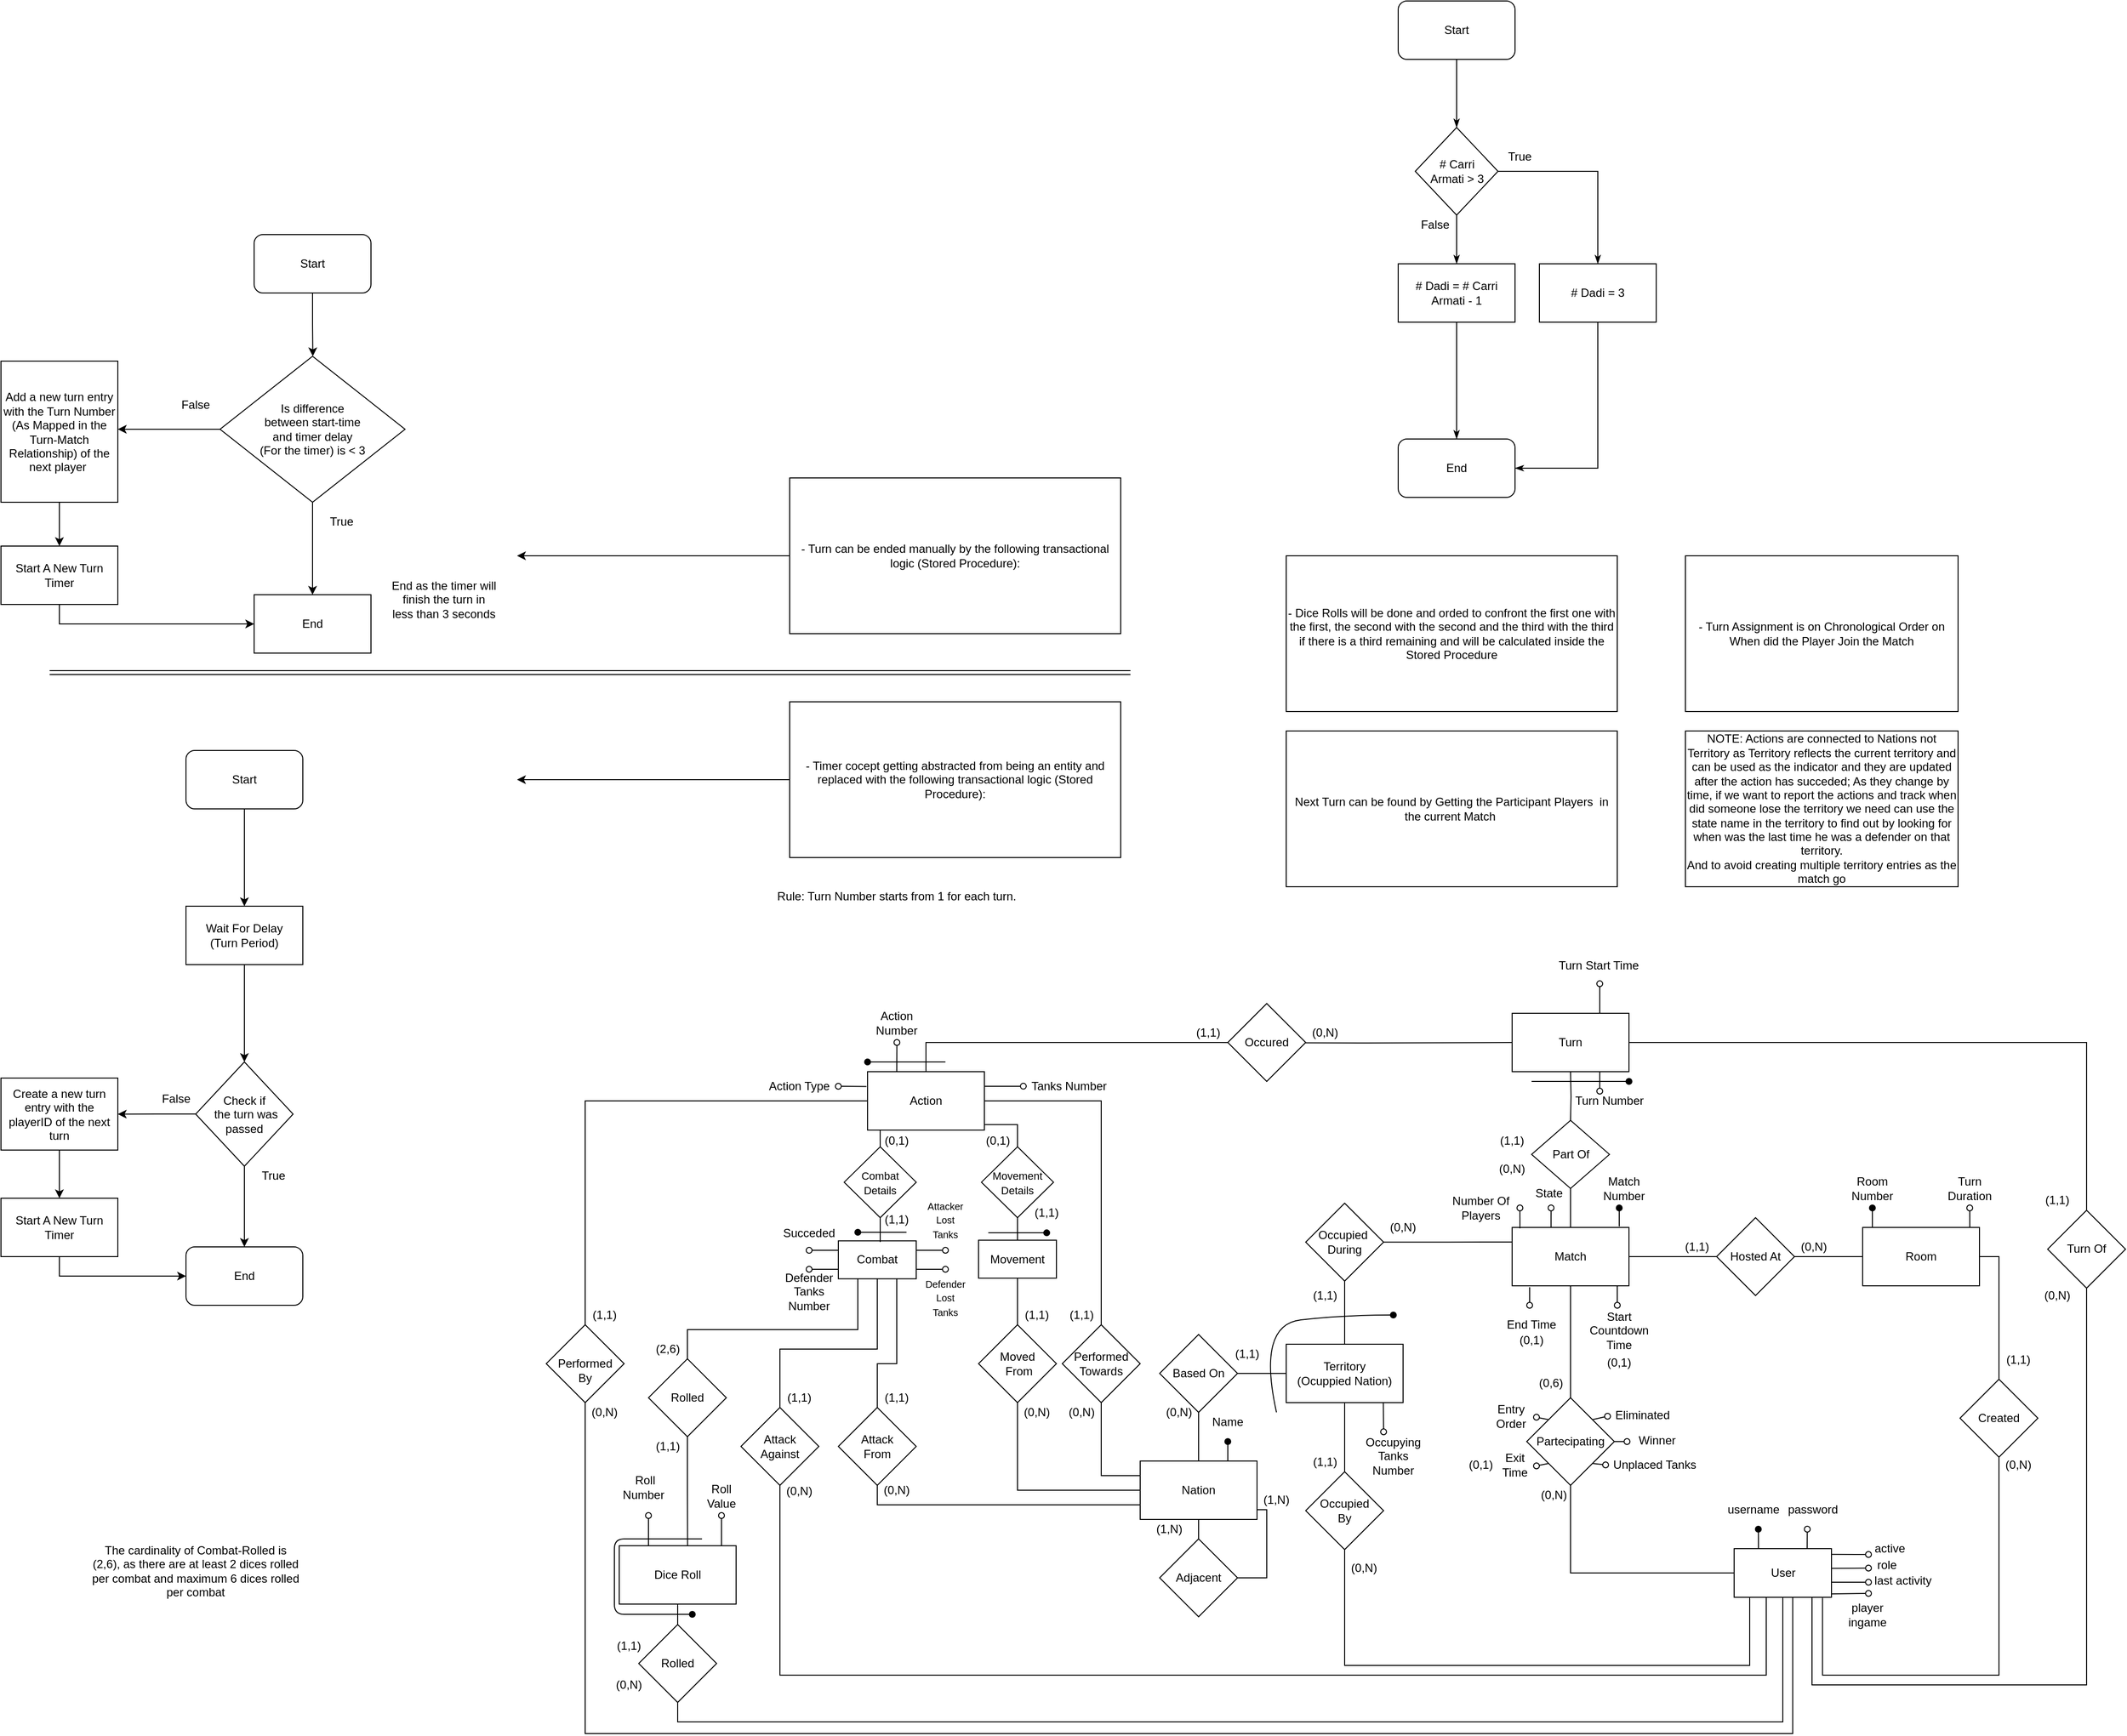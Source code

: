 <mxfile version="12.6.5" type="device"><diagram id="C5RBs43oDa-KdzZeNtuy" name="Page-1"><mxGraphModel dx="1426" dy="1521" grid="1" gridSize="10" guides="1" tooltips="1" connect="1" arrows="1" fold="1" page="1" pageScale="1" pageWidth="827" pageHeight="1169" math="0" shadow="0"><root><mxCell id="WIyWlLk6GJQsqaUBKTNV-0"/><mxCell id="WIyWlLk6GJQsqaUBKTNV-1" parent="WIyWlLk6GJQsqaUBKTNV-0"/><mxCell id="yqti4uq0czyVvfHyDciS-51" style="edgeStyle=orthogonalEdgeStyle;rounded=0;orthogonalLoop=1;jettySize=auto;html=1;exitX=0.5;exitY=0;exitDx=0;exitDy=0;endArrow=none;endFill=0;fillColor=#0A0A0A;" parent="WIyWlLk6GJQsqaUBKTNV-1" source="yqti4uq0czyVvfHyDciS-12" target="yqti4uq0czyVvfHyDciS-31" edge="1"><mxGeometry relative="1" as="geometry"/></mxCell><mxCell id="yqti4uq0czyVvfHyDciS-178" style="edgeStyle=none;rounded=0;orthogonalLoop=1;jettySize=auto;html=1;exitX=0.831;exitY=1;exitDx=0;exitDy=0;endArrow=oval;endFill=0;fillColor=#0A0A0A;exitPerimeter=0;" parent="WIyWlLk6GJQsqaUBKTNV-1" source="yqti4uq0czyVvfHyDciS-12" edge="1"><mxGeometry relative="1" as="geometry"><mxPoint x="670" y="810" as="targetPoint"/></mxGeometry></mxCell><mxCell id="yqti4uq0czyVvfHyDciS-12" value="Territory&lt;br&gt;(Ocuppied Nation)" style="rounded=0;whiteSpace=wrap;html=1;" parent="WIyWlLk6GJQsqaUBKTNV-1" vertex="1"><mxGeometry x="570" y="720" width="120" height="60" as="geometry"/></mxCell><mxCell id="yqti4uq0czyVvfHyDciS-61" style="edgeStyle=orthogonalEdgeStyle;rounded=0;orthogonalLoop=1;jettySize=auto;html=1;exitX=0.5;exitY=1;exitDx=0;exitDy=0;endArrow=none;endFill=0;fillColor=#0A0A0A;" parent="WIyWlLk6GJQsqaUBKTNV-1" source="yqti4uq0czyVvfHyDciS-65" target="yqti4uq0czyVvfHyDciS-7" edge="1"><mxGeometry relative="1" as="geometry"/></mxCell><mxCell id="yqti4uq0czyVvfHyDciS-156" style="rounded=0;orthogonalLoop=1;jettySize=auto;html=1;exitX=0.75;exitY=1;exitDx=0;exitDy=0;endArrow=oval;endFill=0;fillColor=#0A0A0A;" parent="WIyWlLk6GJQsqaUBKTNV-1" edge="1"><mxGeometry relative="1" as="geometry"><mxPoint x="892" y="460" as="targetPoint"/><mxPoint x="892" y="440" as="sourcePoint"/></mxGeometry></mxCell><mxCell id="sZHgQx3Bsur1kE5qnjvP-2" style="edgeStyle=orthogonalEdgeStyle;rounded=0;orthogonalLoop=1;jettySize=auto;html=1;exitX=0.75;exitY=0;exitDx=0;exitDy=0;endArrow=oval;endFill=0;" parent="WIyWlLk6GJQsqaUBKTNV-1" source="yqti4uq0czyVvfHyDciS-13" edge="1"><mxGeometry relative="1" as="geometry"><mxPoint x="892" y="349.667" as="targetPoint"/></mxGeometry></mxCell><mxCell id="yqti4uq0czyVvfHyDciS-13" value="Turn" style="rounded=0;whiteSpace=wrap;html=1;" parent="WIyWlLk6GJQsqaUBKTNV-1" vertex="1"><mxGeometry x="802" y="380" width="120" height="60" as="geometry"/></mxCell><mxCell id="yqti4uq0czyVvfHyDciS-200" style="edgeStyle=orthogonalEdgeStyle;rounded=0;orthogonalLoop=1;jettySize=auto;html=1;exitX=1;exitY=0.5;exitDx=0;exitDy=0;entryX=0;entryY=0.25;entryDx=0;entryDy=0;endArrow=none;endFill=0;fillColor=#0A0A0A;" parent="WIyWlLk6GJQsqaUBKTNV-1" source="yqti4uq0czyVvfHyDciS-205" target="yqti4uq0czyVvfHyDciS-8" edge="1"><mxGeometry relative="1" as="geometry"><Array as="points"><mxPoint x="380" y="855"/></Array></mxGeometry></mxCell><mxCell id="yqti4uq0czyVvfHyDciS-298" style="edgeStyle=orthogonalEdgeStyle;rounded=0;orthogonalLoop=1;jettySize=auto;html=1;exitX=0.75;exitY=1;exitDx=0;exitDy=0;endArrow=oval;endFill=0;fillColor=#0A0A0A;" parent="WIyWlLk6GJQsqaUBKTNV-1" source="yqti4uq0czyVvfHyDciS-15" edge="1"><mxGeometry relative="1" as="geometry"><mxPoint x="170.167" y="410.0" as="targetPoint"/></mxGeometry></mxCell><mxCell id="RRB6qrhO02qv0xSvZwWf-29" style="edgeStyle=none;rounded=0;orthogonalLoop=1;jettySize=auto;html=1;exitX=0;exitY=0.75;exitDx=0;exitDy=0;endArrow=oval;endFill=0;" parent="WIyWlLk6GJQsqaUBKTNV-1" source="yqti4uq0czyVvfHyDciS-15" edge="1"><mxGeometry relative="1" as="geometry"><mxPoint x="300" y="454.935" as="targetPoint"/></mxGeometry></mxCell><mxCell id="RRB6qrhO02qv0xSvZwWf-30" style="edgeStyle=none;rounded=0;orthogonalLoop=1;jettySize=auto;html=1;exitX=1.009;exitY=0.746;exitDx=0;exitDy=0;endArrow=oval;endFill=0;exitPerimeter=0;" parent="WIyWlLk6GJQsqaUBKTNV-1" source="yqti4uq0czyVvfHyDciS-15" edge="1"><mxGeometry relative="1" as="geometry"><mxPoint x="110" y="455" as="targetPoint"/></mxGeometry></mxCell><mxCell id="yqti4uq0czyVvfHyDciS-15" value="Action" style="rounded=0;whiteSpace=wrap;html=1;direction=west;" parent="WIyWlLk6GJQsqaUBKTNV-1" vertex="1"><mxGeometry x="140" y="440" width="120" height="60" as="geometry"/></mxCell><mxCell id="yqti4uq0czyVvfHyDciS-125" style="edgeStyle=none;rounded=0;orthogonalLoop=1;jettySize=auto;html=1;exitX=0;exitY=0;exitDx=0;exitDy=0;endArrow=oval;endFill=0;fillColor=#0A0A0A;" parent="WIyWlLk6GJQsqaUBKTNV-1" source="yqti4uq0czyVvfHyDciS-19" edge="1"><mxGeometry relative="1" as="geometry"><mxPoint x="827" y="795" as="targetPoint"/><mxPoint x="897" y="866.5" as="sourcePoint"/><Array as="points"><mxPoint x="827" y="795"/></Array></mxGeometry></mxCell><mxCell id="ak5WXKSzXfQnPrn6XTgO-24" style="edgeStyle=orthogonalEdgeStyle;rounded=0;orthogonalLoop=1;jettySize=auto;html=1;exitX=0.5;exitY=0;exitDx=0;exitDy=0;entryX=0.5;entryY=1;entryDx=0;entryDy=0;endArrow=none;endFill=0;" parent="WIyWlLk6GJQsqaUBKTNV-1" source="yqti4uq0czyVvfHyDciS-19" target="yqti4uq0czyVvfHyDciS-7" edge="1"><mxGeometry relative="1" as="geometry"><mxPoint x="862" y="695" as="targetPoint"/></mxGeometry></mxCell><mxCell id="ak5WXKSzXfQnPrn6XTgO-30" style="edgeStyle=orthogonalEdgeStyle;rounded=0;orthogonalLoop=1;jettySize=auto;html=1;exitX=0.5;exitY=1;exitDx=0;exitDy=0;entryX=0;entryY=0.5;entryDx=0;entryDy=0;endArrow=none;endFill=0;" parent="WIyWlLk6GJQsqaUBKTNV-1" source="yqti4uq0czyVvfHyDciS-19" target="yqti4uq0czyVvfHyDciS-0" edge="1"><mxGeometry relative="1" as="geometry"><Array as="points"><mxPoint x="862" y="955"/></Array><mxPoint x="1012" y="981" as="targetPoint"/></mxGeometry></mxCell><mxCell id="RRB6qrhO02qv0xSvZwWf-2" style="rounded=0;orthogonalLoop=1;jettySize=auto;html=1;exitX=1;exitY=0;exitDx=0;exitDy=0;endArrow=oval;endFill=0;" parent="WIyWlLk6GJQsqaUBKTNV-1" source="yqti4uq0czyVvfHyDciS-19" edge="1"><mxGeometry relative="1" as="geometry"><mxPoint x="900" y="794" as="targetPoint"/></mxGeometry></mxCell><mxCell id="RRB6qrhO02qv0xSvZwWf-3" style="edgeStyle=none;rounded=0;orthogonalLoop=1;jettySize=auto;html=1;exitX=1;exitY=1;exitDx=0;exitDy=0;endArrow=oval;endFill=0;" parent="WIyWlLk6GJQsqaUBKTNV-1" source="yqti4uq0czyVvfHyDciS-19" edge="1"><mxGeometry relative="1" as="geometry"><mxPoint x="898" y="844" as="targetPoint"/></mxGeometry></mxCell><mxCell id="zTSFlOHx8-IwxVZJ8Y8R-2" style="edgeStyle=orthogonalEdgeStyle;rounded=0;orthogonalLoop=1;jettySize=auto;html=1;exitX=1;exitY=0.5;exitDx=0;exitDy=0;endArrow=oval;endFill=0;" edge="1" parent="WIyWlLk6GJQsqaUBKTNV-1" source="yqti4uq0czyVvfHyDciS-19"><mxGeometry relative="1" as="geometry"><mxPoint x="920" y="820" as="targetPoint"/></mxGeometry></mxCell><mxCell id="yqti4uq0czyVvfHyDciS-19" value="Partecipating" style="rhombus;whiteSpace=wrap;html=1;" parent="WIyWlLk6GJQsqaUBKTNV-1" vertex="1"><mxGeometry x="817" y="775" width="90" height="90" as="geometry"/></mxCell><mxCell id="yqti4uq0czyVvfHyDciS-52" style="edgeStyle=orthogonalEdgeStyle;rounded=0;orthogonalLoop=1;jettySize=auto;html=1;exitX=1;exitY=0.5;exitDx=0;exitDy=0;entryX=0;entryY=0.25;entryDx=0;entryDy=0;endArrow=none;endFill=0;fillColor=#0A0A0A;" parent="WIyWlLk6GJQsqaUBKTNV-1" source="yqti4uq0czyVvfHyDciS-31" target="yqti4uq0czyVvfHyDciS-7" edge="1"><mxGeometry relative="1" as="geometry"><mxPoint x="580.0" y="615.14" as="sourcePoint"/><Array as="points"/></mxGeometry></mxCell><mxCell id="yqti4uq0czyVvfHyDciS-31" value="Occupied&amp;nbsp;&lt;br&gt;During" style="rhombus;whiteSpace=wrap;html=1;" parent="WIyWlLk6GJQsqaUBKTNV-1" vertex="1"><mxGeometry x="590" y="575.14" width="80" height="80" as="geometry"/></mxCell><mxCell id="yqti4uq0czyVvfHyDciS-69" style="edgeStyle=orthogonalEdgeStyle;rounded=0;orthogonalLoop=1;jettySize=auto;html=1;exitX=0.5;exitY=0;exitDx=0;exitDy=0;endArrow=none;endFill=0;fillColor=#0A0A0A;entryX=0;entryY=0.5;entryDx=0;entryDy=0;" parent="WIyWlLk6GJQsqaUBKTNV-1" target="yqti4uq0czyVvfHyDciS-13" edge="1"><mxGeometry relative="1" as="geometry"><mxPoint x="670" y="410" as="targetPoint"/><Array as="points"/><mxPoint x="500.0" y="410" as="sourcePoint"/></mxGeometry></mxCell><mxCell id="yqti4uq0czyVvfHyDciS-71" style="edgeStyle=orthogonalEdgeStyle;rounded=0;orthogonalLoop=1;jettySize=auto;html=1;exitX=0.5;exitY=1;exitDx=0;exitDy=0;entryX=0.5;entryY=1;entryDx=0;entryDy=0;endArrow=none;endFill=0;fillColor=#0A0A0A;" parent="WIyWlLk6GJQsqaUBKTNV-1" source="yqti4uq0czyVvfHyDciS-38" target="yqti4uq0czyVvfHyDciS-15" edge="1"><mxGeometry relative="1" as="geometry"/></mxCell><mxCell id="yqti4uq0czyVvfHyDciS-38" value="Occured" style="rhombus;whiteSpace=wrap;html=1;direction=south;" parent="WIyWlLk6GJQsqaUBKTNV-1" vertex="1"><mxGeometry x="510" y="370" width="80" height="80" as="geometry"/></mxCell><mxCell id="yqti4uq0czyVvfHyDciS-149" style="edgeStyle=orthogonalEdgeStyle;rounded=0;orthogonalLoop=1;jettySize=auto;html=1;exitX=0.5;exitY=1;exitDx=0;exitDy=0;entryX=0;entryY=0.5;entryDx=0;entryDy=0;endArrow=none;endFill=0;fillColor=#0A0A0A;" parent="WIyWlLk6GJQsqaUBKTNV-1" source="yqti4uq0czyVvfHyDciS-47" target="yqti4uq0czyVvfHyDciS-12" edge="1"><mxGeometry relative="1" as="geometry"/></mxCell><mxCell id="yqti4uq0czyVvfHyDciS-154" style="edgeStyle=orthogonalEdgeStyle;rounded=0;orthogonalLoop=1;jettySize=auto;html=1;exitX=0;exitY=0.5;exitDx=0;exitDy=0;entryX=0.5;entryY=0;entryDx=0;entryDy=0;endArrow=none;endFill=0;fillColor=#0A0A0A;" parent="WIyWlLk6GJQsqaUBKTNV-1" source="yqti4uq0czyVvfHyDciS-47" target="yqti4uq0czyVvfHyDciS-8" edge="1"><mxGeometry relative="1" as="geometry"/></mxCell><mxCell id="yqti4uq0czyVvfHyDciS-47" value="Based On" style="rhombus;whiteSpace=wrap;html=1;direction=north;" parent="WIyWlLk6GJQsqaUBKTNV-1" vertex="1"><mxGeometry x="440" y="710" width="80" height="80" as="geometry"/></mxCell><mxCell id="yqti4uq0czyVvfHyDciS-55" style="edgeStyle=orthogonalEdgeStyle;rounded=0;orthogonalLoop=1;jettySize=auto;html=1;exitX=1;exitY=0.5;exitDx=0;exitDy=0;entryX=1;entryY=0.5;entryDx=0;entryDy=0;endArrow=none;endFill=0;fillColor=#0A0A0A;" parent="WIyWlLk6GJQsqaUBKTNV-1" source="yqti4uq0czyVvfHyDciS-58" target="yqti4uq0czyVvfHyDciS-6" edge="1"><mxGeometry relative="1" as="geometry"><mxPoint x="1332" y="770" as="sourcePoint"/></mxGeometry></mxCell><mxCell id="yqti4uq0czyVvfHyDciS-57" style="edgeStyle=orthogonalEdgeStyle;rounded=0;orthogonalLoop=1;jettySize=auto;html=1;exitX=0.908;exitY=1.012;exitDx=0;exitDy=0;entryX=0;entryY=0.5;entryDx=0;entryDy=0;endArrow=none;endFill=0;fillColor=#0A0A0A;exitPerimeter=0;" parent="WIyWlLk6GJQsqaUBKTNV-1" source="yqti4uq0czyVvfHyDciS-0" target="yqti4uq0czyVvfHyDciS-58" edge="1"><mxGeometry relative="1" as="geometry"><mxPoint x="1202" y="1006" as="sourcePoint"/><mxPoint x="1332" y="850" as="targetPoint"/><Array as="points"><mxPoint x="1121" y="1060"/><mxPoint x="1302" y="1060"/></Array></mxGeometry></mxCell><mxCell id="yqti4uq0czyVvfHyDciS-58" value="Created" style="rhombus;whiteSpace=wrap;html=1;direction=north;" parent="WIyWlLk6GJQsqaUBKTNV-1" vertex="1"><mxGeometry x="1262" y="756" width="80" height="80" as="geometry"/></mxCell><mxCell id="yqti4uq0czyVvfHyDciS-128" style="edgeStyle=none;rounded=0;orthogonalLoop=1;jettySize=auto;html=1;exitX=0.917;exitY=0;exitDx=0;exitDy=0;endArrow=oval;endFill=0;fillColor=#0A0A0A;exitPerimeter=0;" parent="WIyWlLk6GJQsqaUBKTNV-1" source="yqti4uq0czyVvfHyDciS-6" edge="1"><mxGeometry relative="1" as="geometry"><mxPoint x="1272" y="580" as="targetPoint"/></mxGeometry></mxCell><mxCell id="yqti4uq0czyVvfHyDciS-301" style="edgeStyle=orthogonalEdgeStyle;rounded=0;orthogonalLoop=1;jettySize=auto;html=1;endArrow=oval;endFill=1;fillColor=#0A0A0A;" parent="WIyWlLk6GJQsqaUBKTNV-1" edge="1"><mxGeometry relative="1" as="geometry"><mxPoint x="1172" y="580" as="targetPoint"/><mxPoint x="1172" y="600" as="sourcePoint"/><Array as="points"><mxPoint x="1172" y="590"/><mxPoint x="1172" y="590"/></Array></mxGeometry></mxCell><mxCell id="yqti4uq0czyVvfHyDciS-6" value="Room" style="rounded=0;whiteSpace=wrap;html=1;" parent="WIyWlLk6GJQsqaUBKTNV-1" vertex="1"><mxGeometry x="1162" y="600" width="120" height="60" as="geometry"/></mxCell><mxCell id="yqti4uq0czyVvfHyDciS-21" style="edgeStyle=orthogonalEdgeStyle;rounded=0;orthogonalLoop=1;jettySize=auto;html=1;exitX=1;exitY=0.5;exitDx=0;exitDy=0;entryX=0;entryY=0.5;entryDx=0;entryDy=0;endArrow=none;endFill=0;fillColor=#0A0A0A;" parent="WIyWlLk6GJQsqaUBKTNV-1" source="yqti4uq0czyVvfHyDciS-22" target="yqti4uq0czyVvfHyDciS-6" edge="1"><mxGeometry relative="1" as="geometry"/></mxCell><mxCell id="yqti4uq0czyVvfHyDciS-65" value="Part Of" style="shape=rhombus;html=1;dashed=0;whitespace=wrap;perimeter=rhombusPerimeter;" parent="WIyWlLk6GJQsqaUBKTNV-1" vertex="1"><mxGeometry x="822" y="490" width="80" height="70" as="geometry"/></mxCell><mxCell id="yqti4uq0czyVvfHyDciS-66" style="edgeStyle=orthogonalEdgeStyle;rounded=0;orthogonalLoop=1;jettySize=auto;html=1;exitX=0.5;exitY=1;exitDx=0;exitDy=0;endArrow=none;endFill=0;fillColor=#0A0A0A;" parent="WIyWlLk6GJQsqaUBKTNV-1" target="yqti4uq0czyVvfHyDciS-65" edge="1"><mxGeometry relative="1" as="geometry"><mxPoint x="862" y="440" as="sourcePoint"/><mxPoint x="862" y="600" as="targetPoint"/></mxGeometry></mxCell><mxCell id="yqti4uq0czyVvfHyDciS-79" style="edgeStyle=orthogonalEdgeStyle;rounded=0;orthogonalLoop=1;jettySize=auto;html=1;exitX=0;exitY=0.5;exitDx=0;exitDy=0;endArrow=classic;endFill=1;fillColor=#0A0A0A;" parent="WIyWlLk6GJQsqaUBKTNV-1" source="yqti4uq0czyVvfHyDciS-75" edge="1"><mxGeometry relative="1" as="geometry"><mxPoint x="-220" y="140" as="targetPoint"/></mxGeometry></mxCell><mxCell id="yqti4uq0czyVvfHyDciS-75" value="- Timer cocept getting abstracted from being an entity and replaced with the following transactional logic (Stored Procedure):&lt;br&gt;" style="text;html=1;strokeColor=#000000;fillColor=none;align=center;verticalAlign=middle;whiteSpace=wrap;rounded=0;" parent="WIyWlLk6GJQsqaUBKTNV-1" vertex="1"><mxGeometry x="60" y="60" width="340" height="160" as="geometry"/></mxCell><mxCell id="yqti4uq0czyVvfHyDciS-81" style="edgeStyle=orthogonalEdgeStyle;rounded=0;orthogonalLoop=1;jettySize=auto;html=1;exitX=0.5;exitY=1;exitDx=0;exitDy=0;endArrow=classic;endFill=1;fillColor=#0A0A0A;" parent="WIyWlLk6GJQsqaUBKTNV-1" source="yqti4uq0czyVvfHyDciS-76" edge="1"><mxGeometry relative="1" as="geometry"><mxPoint x="-500" y="270" as="targetPoint"/></mxGeometry></mxCell><mxCell id="yqti4uq0czyVvfHyDciS-76" value="Start" style="rounded=1;whiteSpace=wrap;html=1;" parent="WIyWlLk6GJQsqaUBKTNV-1" vertex="1"><mxGeometry x="-560" y="110" width="120" height="60" as="geometry"/></mxCell><mxCell id="yqti4uq0czyVvfHyDciS-84" style="edgeStyle=orthogonalEdgeStyle;rounded=0;orthogonalLoop=1;jettySize=auto;html=1;exitX=0.5;exitY=1;exitDx=0;exitDy=0;endArrow=classic;endFill=1;fillColor=#0A0A0A;" parent="WIyWlLk6GJQsqaUBKTNV-1" source="yqti4uq0czyVvfHyDciS-83" edge="1"><mxGeometry relative="1" as="geometry"><mxPoint x="-500" y="430" as="targetPoint"/></mxGeometry></mxCell><mxCell id="yqti4uq0czyVvfHyDciS-83" value="Wait For Delay&lt;br&gt;(Turn Period)" style="rounded=0;whiteSpace=wrap;html=1;strokeColor=#000000;" parent="WIyWlLk6GJQsqaUBKTNV-1" vertex="1"><mxGeometry x="-560" y="270" width="120" height="60" as="geometry"/></mxCell><mxCell id="yqti4uq0czyVvfHyDciS-86" style="edgeStyle=orthogonalEdgeStyle;rounded=0;orthogonalLoop=1;jettySize=auto;html=1;exitX=0.5;exitY=1;exitDx=0;exitDy=0;endArrow=classic;endFill=1;fillColor=#0A0A0A;" parent="WIyWlLk6GJQsqaUBKTNV-1" source="yqti4uq0czyVvfHyDciS-85" edge="1"><mxGeometry relative="1" as="geometry"><mxPoint x="-500" y="620" as="targetPoint"/></mxGeometry></mxCell><mxCell id="yqti4uq0czyVvfHyDciS-90" value="" style="edgeStyle=orthogonalEdgeStyle;rounded=0;orthogonalLoop=1;jettySize=auto;html=1;endArrow=classic;endFill=1;fillColor=#0A0A0A;" parent="WIyWlLk6GJQsqaUBKTNV-1" source="yqti4uq0czyVvfHyDciS-85" edge="1"><mxGeometry relative="1" as="geometry"><mxPoint x="-630" y="483.57" as="targetPoint"/></mxGeometry></mxCell><mxCell id="yqti4uq0czyVvfHyDciS-85" value="Check if&lt;br&gt;&amp;nbsp;the turn was passed" style="rhombus;whiteSpace=wrap;html=1;strokeColor=#000000;" parent="WIyWlLk6GJQsqaUBKTNV-1" vertex="1"><mxGeometry x="-550" y="430" width="100" height="107.14" as="geometry"/></mxCell><mxCell id="yqti4uq0czyVvfHyDciS-87" value="True" style="text;html=1;strokeColor=none;fillColor=none;align=center;verticalAlign=middle;whiteSpace=wrap;rounded=0;" parent="WIyWlLk6GJQsqaUBKTNV-1" vertex="1"><mxGeometry x="-490" y="537.14" width="40" height="20" as="geometry"/></mxCell><mxCell id="yqti4uq0czyVvfHyDciS-88" value="End" style="rounded=1;whiteSpace=wrap;html=1;strokeColor=#000000;" parent="WIyWlLk6GJQsqaUBKTNV-1" vertex="1"><mxGeometry x="-560" y="620" width="120" height="60" as="geometry"/></mxCell><mxCell id="yqti4uq0czyVvfHyDciS-117" style="edgeStyle=orthogonalEdgeStyle;rounded=0;orthogonalLoop=1;jettySize=auto;html=1;exitX=0.5;exitY=1;exitDx=0;exitDy=0;entryX=0.5;entryY=0;entryDx=0;entryDy=0;endArrow=classic;endFill=1;fillColor=#0A0A0A;" parent="WIyWlLk6GJQsqaUBKTNV-1" source="yqti4uq0czyVvfHyDciS-91" target="yqti4uq0czyVvfHyDciS-116" edge="1"><mxGeometry relative="1" as="geometry"/></mxCell><mxCell id="yqti4uq0czyVvfHyDciS-91" value="Create a new turn entry with the playerID of the next turn" style="rounded=0;whiteSpace=wrap;html=1;strokeColor=#000000;" parent="WIyWlLk6GJQsqaUBKTNV-1" vertex="1"><mxGeometry x="-750" y="446.57" width="120" height="74" as="geometry"/></mxCell><mxCell id="yqti4uq0czyVvfHyDciS-92" value="False" style="text;html=1;strokeColor=none;fillColor=none;align=center;verticalAlign=middle;whiteSpace=wrap;rounded=0;" parent="WIyWlLk6GJQsqaUBKTNV-1" vertex="1"><mxGeometry x="-590" y="457.5" width="40" height="20" as="geometry"/></mxCell><mxCell id="yqti4uq0czyVvfHyDciS-95" style="edgeStyle=orthogonalEdgeStyle;rounded=0;orthogonalLoop=1;jettySize=auto;html=1;exitX=0;exitY=0.5;exitDx=0;exitDy=0;endArrow=classic;endFill=1;fillColor=#0A0A0A;" parent="WIyWlLk6GJQsqaUBKTNV-1" source="yqti4uq0czyVvfHyDciS-94" edge="1"><mxGeometry relative="1" as="geometry"><mxPoint x="-220" y="-90" as="targetPoint"/></mxGeometry></mxCell><mxCell id="yqti4uq0czyVvfHyDciS-94" value="- Turn can be ended manually by the following transactional logic (Stored Procedure):" style="text;html=1;strokeColor=#000000;fillColor=none;align=center;verticalAlign=middle;whiteSpace=wrap;rounded=0;" parent="WIyWlLk6GJQsqaUBKTNV-1" vertex="1"><mxGeometry x="60" y="-170" width="340" height="160" as="geometry"/></mxCell><mxCell id="yqti4uq0czyVvfHyDciS-97" value="" style="shape=link;html=1;endArrow=classic;endFill=1;fillColor=#0A0A0A;" parent="WIyWlLk6GJQsqaUBKTNV-1" edge="1"><mxGeometry width="50" height="50" relative="1" as="geometry"><mxPoint x="-700" y="30" as="sourcePoint"/><mxPoint x="410" y="30" as="targetPoint"/></mxGeometry></mxCell><mxCell id="yqti4uq0czyVvfHyDciS-99" style="edgeStyle=orthogonalEdgeStyle;rounded=0;orthogonalLoop=1;jettySize=auto;html=1;exitX=0.5;exitY=1;exitDx=0;exitDy=0;endArrow=classic;endFill=1;fillColor=#0A0A0A;" parent="WIyWlLk6GJQsqaUBKTNV-1" source="yqti4uq0czyVvfHyDciS-98" edge="1"><mxGeometry relative="1" as="geometry"><mxPoint x="-429.714" y="-295" as="targetPoint"/></mxGeometry></mxCell><mxCell id="yqti4uq0czyVvfHyDciS-98" value="Start" style="rounded=1;whiteSpace=wrap;html=1;strokeColor=#000000;" parent="WIyWlLk6GJQsqaUBKTNV-1" vertex="1"><mxGeometry x="-490" y="-420" width="120" height="60" as="geometry"/></mxCell><mxCell id="yqti4uq0czyVvfHyDciS-101" style="edgeStyle=orthogonalEdgeStyle;rounded=0;orthogonalLoop=1;jettySize=auto;html=1;exitX=0.5;exitY=1;exitDx=0;exitDy=0;endArrow=classic;endFill=1;fillColor=#0A0A0A;entryX=0.5;entryY=0;entryDx=0;entryDy=0;" parent="WIyWlLk6GJQsqaUBKTNV-1" source="yqti4uq0czyVvfHyDciS-100" target="yqti4uq0czyVvfHyDciS-103" edge="1"><mxGeometry relative="1" as="geometry"><mxPoint x="-430" y="-75" as="targetPoint"/></mxGeometry></mxCell><mxCell id="yqti4uq0czyVvfHyDciS-106" style="edgeStyle=orthogonalEdgeStyle;rounded=0;orthogonalLoop=1;jettySize=auto;html=1;exitX=0;exitY=0.5;exitDx=0;exitDy=0;endArrow=classic;endFill=1;fillColor=#0A0A0A;" parent="WIyWlLk6GJQsqaUBKTNV-1" source="yqti4uq0czyVvfHyDciS-100" edge="1"><mxGeometry relative="1" as="geometry"><mxPoint x="-630" y="-220" as="targetPoint"/></mxGeometry></mxCell><mxCell id="yqti4uq0czyVvfHyDciS-100" value="Is difference &lt;br&gt;between start-time &lt;br&gt;and timer delay &lt;br&gt;(For the timer) is &amp;lt; 3" style="rhombus;whiteSpace=wrap;html=1;strokeColor=#000000;" parent="WIyWlLk6GJQsqaUBKTNV-1" vertex="1"><mxGeometry x="-525" y="-295" width="190" height="150" as="geometry"/></mxCell><mxCell id="yqti4uq0czyVvfHyDciS-103" value="End" style="rounded=0;whiteSpace=wrap;html=1;strokeColor=#000000;" parent="WIyWlLk6GJQsqaUBKTNV-1" vertex="1"><mxGeometry x="-490" y="-50" width="120" height="60" as="geometry"/></mxCell><mxCell id="yqti4uq0czyVvfHyDciS-104" value="True" style="text;html=1;strokeColor=none;fillColor=none;align=center;verticalAlign=middle;whiteSpace=wrap;rounded=0;" parent="WIyWlLk6GJQsqaUBKTNV-1" vertex="1"><mxGeometry x="-420" y="-135" width="40" height="20" as="geometry"/></mxCell><mxCell id="yqti4uq0czyVvfHyDciS-105" value="End as the timer will finish the turn in less than 3 seconds" style="text;html=1;strokeColor=none;fillColor=none;align=center;verticalAlign=middle;whiteSpace=wrap;rounded=0;" parent="WIyWlLk6GJQsqaUBKTNV-1" vertex="1"><mxGeometry x="-350" y="-75" width="110" height="60" as="geometry"/></mxCell><mxCell id="yqti4uq0czyVvfHyDciS-107" value="False" style="text;html=1;strokeColor=none;fillColor=none;align=center;verticalAlign=middle;whiteSpace=wrap;rounded=0;" parent="WIyWlLk6GJQsqaUBKTNV-1" vertex="1"><mxGeometry x="-570" y="-255" width="40" height="20" as="geometry"/></mxCell><mxCell id="yqti4uq0czyVvfHyDciS-113" style="edgeStyle=orthogonalEdgeStyle;rounded=0;orthogonalLoop=1;jettySize=auto;html=1;exitX=0.5;exitY=1;exitDx=0;exitDy=0;entryX=0.5;entryY=0;entryDx=0;entryDy=0;endArrow=classic;endFill=1;fillColor=#0A0A0A;" parent="WIyWlLk6GJQsqaUBKTNV-1" source="yqti4uq0czyVvfHyDciS-108" target="yqti4uq0czyVvfHyDciS-112" edge="1"><mxGeometry relative="1" as="geometry"/></mxCell><mxCell id="yqti4uq0czyVvfHyDciS-108" value="Add a new turn entry with the Turn Number (As Mapped in the Turn-Match Relationship) of the next player&amp;nbsp;" style="rounded=0;whiteSpace=wrap;html=1;strokeColor=#000000;" parent="WIyWlLk6GJQsqaUBKTNV-1" vertex="1"><mxGeometry x="-750" y="-290" width="120" height="145" as="geometry"/></mxCell><mxCell id="yqti4uq0czyVvfHyDciS-111" value="- Dice Rolls will be done and orded to confront the first one with the first, the second with the second and the third with the third if there is a third remaining and will be calculated inside the Stored Procedure" style="text;html=1;strokeColor=#000000;fillColor=none;align=center;verticalAlign=middle;whiteSpace=wrap;rounded=0;" parent="WIyWlLk6GJQsqaUBKTNV-1" vertex="1"><mxGeometry x="570" y="-90" width="340" height="160" as="geometry"/></mxCell><mxCell id="yqti4uq0czyVvfHyDciS-114" style="edgeStyle=orthogonalEdgeStyle;rounded=0;orthogonalLoop=1;jettySize=auto;html=1;exitX=0.5;exitY=1;exitDx=0;exitDy=0;entryX=0;entryY=0.5;entryDx=0;entryDy=0;endArrow=classic;endFill=1;fillColor=#0A0A0A;" parent="WIyWlLk6GJQsqaUBKTNV-1" source="yqti4uq0czyVvfHyDciS-112" target="yqti4uq0czyVvfHyDciS-103" edge="1"><mxGeometry relative="1" as="geometry"/></mxCell><mxCell id="yqti4uq0czyVvfHyDciS-112" value="Start A New Turn Timer" style="rounded=0;whiteSpace=wrap;html=1;strokeColor=#000000;" parent="WIyWlLk6GJQsqaUBKTNV-1" vertex="1"><mxGeometry x="-750" y="-100" width="120" height="60" as="geometry"/></mxCell><mxCell id="yqti4uq0czyVvfHyDciS-115" value="- Turn Assignment is on Chronological Order on When did the Player Join the Match" style="text;html=1;strokeColor=#000000;fillColor=none;align=center;verticalAlign=middle;whiteSpace=wrap;rounded=0;" parent="WIyWlLk6GJQsqaUBKTNV-1" vertex="1"><mxGeometry x="980" y="-90" width="280" height="160" as="geometry"/></mxCell><mxCell id="yqti4uq0czyVvfHyDciS-118" style="edgeStyle=orthogonalEdgeStyle;rounded=0;orthogonalLoop=1;jettySize=auto;html=1;exitX=0.5;exitY=1;exitDx=0;exitDy=0;entryX=0;entryY=0.5;entryDx=0;entryDy=0;endArrow=classic;endFill=1;fillColor=#0A0A0A;" parent="WIyWlLk6GJQsqaUBKTNV-1" source="yqti4uq0czyVvfHyDciS-116" target="yqti4uq0czyVvfHyDciS-88" edge="1"><mxGeometry relative="1" as="geometry"/></mxCell><mxCell id="yqti4uq0czyVvfHyDciS-116" value="Start A New Turn Timer" style="rounded=0;whiteSpace=wrap;html=1;strokeColor=#000000;" parent="WIyWlLk6GJQsqaUBKTNV-1" vertex="1"><mxGeometry x="-750" y="570" width="120" height="60" as="geometry"/></mxCell><mxCell id="yqti4uq0czyVvfHyDciS-121" value="Next Turn can be found by Getting the Participant Players&amp;nbsp; in the current Match&amp;nbsp;" style="text;html=1;strokeColor=#000000;fillColor=none;align=center;verticalAlign=middle;whiteSpace=wrap;rounded=0;" parent="WIyWlLk6GJQsqaUBKTNV-1" vertex="1"><mxGeometry x="570" y="90" width="340" height="160" as="geometry"/></mxCell><mxCell id="yqti4uq0czyVvfHyDciS-124" value="Entry Order" style="text;html=1;strokeColor=none;fillColor=none;align=center;verticalAlign=middle;whiteSpace=wrap;rounded=0;" parent="WIyWlLk6GJQsqaUBKTNV-1" vertex="1"><mxGeometry x="781" y="784" width="40" height="20" as="geometry"/></mxCell><mxCell id="yqti4uq0czyVvfHyDciS-126" value="Turn Duration" style="text;html=1;strokeColor=none;fillColor=none;align=center;verticalAlign=middle;whiteSpace=wrap;rounded=0;" parent="WIyWlLk6GJQsqaUBKTNV-1" vertex="1"><mxGeometry x="1252" y="550" width="40" height="20" as="geometry"/></mxCell><mxCell id="yqti4uq0czyVvfHyDciS-141" style="edgeStyle=orthogonalEdgeStyle;rounded=0;orthogonalLoop=1;jettySize=auto;html=1;exitX=0.5;exitY=0;exitDx=0;exitDy=0;entryX=1;entryY=0.5;entryDx=0;entryDy=0;endArrow=none;endFill=0;fillColor=#0A0A0A;" parent="WIyWlLk6GJQsqaUBKTNV-1" source="yqti4uq0czyVvfHyDciS-139" target="yqti4uq0czyVvfHyDciS-15" edge="1"><mxGeometry relative="1" as="geometry"><mxPoint x="-100" y="780" as="sourcePoint"/></mxGeometry></mxCell><mxCell id="yqti4uq0czyVvfHyDciS-139" value="&lt;br&gt;Performed&lt;br&gt;By" style="rhombus;whiteSpace=wrap;html=1;strokeColor=#000000;" parent="WIyWlLk6GJQsqaUBKTNV-1" vertex="1"><mxGeometry x="-190" y="700" width="80" height="80" as="geometry"/></mxCell><mxCell id="yqti4uq0czyVvfHyDciS-145" style="edgeStyle=orthogonalEdgeStyle;rounded=0;orthogonalLoop=1;jettySize=auto;html=1;exitX=0.5;exitY=0;exitDx=0;exitDy=0;entryX=1;entryY=0.5;entryDx=0;entryDy=0;endArrow=none;endFill=0;fillColor=#0A0A0A;" parent="WIyWlLk6GJQsqaUBKTNV-1" source="yqti4uq0czyVvfHyDciS-143" edge="1"><mxGeometry relative="1" as="geometry"><Array as="points"><mxPoint x="1392" y="410"/></Array><mxPoint x="922" y="410" as="targetPoint"/></mxGeometry></mxCell><mxCell id="yqti4uq0czyVvfHyDciS-146" style="edgeStyle=orthogonalEdgeStyle;rounded=0;orthogonalLoop=1;jettySize=auto;html=1;exitX=0.5;exitY=1;exitDx=0;exitDy=0;endArrow=none;endFill=0;fillColor=#0A0A0A;" parent="WIyWlLk6GJQsqaUBKTNV-1" source="yqti4uq0czyVvfHyDciS-143" edge="1"><mxGeometry relative="1" as="geometry"><mxPoint x="1110" y="980" as="targetPoint"/><Array as="points"><mxPoint x="1392" y="1070"/><mxPoint x="1110" y="1070"/></Array></mxGeometry></mxCell><mxCell id="yqti4uq0czyVvfHyDciS-143" value="Turn Of" style="rhombus;whiteSpace=wrap;html=1;strokeColor=#000000;" parent="WIyWlLk6GJQsqaUBKTNV-1" vertex="1"><mxGeometry x="1352" y="582.36" width="80" height="80" as="geometry"/></mxCell><mxCell id="yqti4uq0czyVvfHyDciS-50" value="" style="group;direction=south;" parent="WIyWlLk6GJQsqaUBKTNV-1" vertex="1" connectable="0"><mxGeometry x="420" y="860" width="100" height="151" as="geometry"/></mxCell><mxCell id="yqti4uq0czyVvfHyDciS-8" value="Nation" style="rounded=0;whiteSpace=wrap;html=1;direction=east;" parent="yqti4uq0czyVvfHyDciS-50" vertex="1"><mxGeometry y="-20" width="120" height="60" as="geometry"/></mxCell><mxCell id="yqti4uq0czyVvfHyDciS-49" value="" style="group" parent="yqti4uq0czyVvfHyDciS-50" vertex="1" connectable="0"><mxGeometry x="20" y="60" width="80" height="80" as="geometry"/></mxCell><mxCell id="yqti4uq0czyVvfHyDciS-9" value="Adjacent" style="rhombus;whiteSpace=wrap;html=1;direction=east;" parent="yqti4uq0czyVvfHyDciS-49" vertex="1"><mxGeometry width="80" height="80" as="geometry"/></mxCell><mxCell id="yqti4uq0czyVvfHyDciS-147" style="edgeStyle=orthogonalEdgeStyle;rounded=0;orthogonalLoop=1;jettySize=auto;html=1;exitX=1;exitY=0.5;exitDx=0;exitDy=0;entryX=1;entryY=0.5;entryDx=0;entryDy=0;endArrow=none;endFill=0;fillColor=#0A0A0A;" parent="yqti4uq0czyVvfHyDciS-50" source="yqti4uq0czyVvfHyDciS-8" target="yqti4uq0czyVvfHyDciS-9" edge="1"><mxGeometry relative="1" as="geometry"><Array as="points"><mxPoint x="120" y="30"/><mxPoint x="130" y="30"/><mxPoint x="130" y="100"/></Array></mxGeometry></mxCell><mxCell id="yqti4uq0czyVvfHyDciS-204" style="edgeStyle=orthogonalEdgeStyle;rounded=0;orthogonalLoop=1;jettySize=auto;html=1;exitX=0.5;exitY=0;exitDx=0;exitDy=0;entryX=0.5;entryY=1;entryDx=0;entryDy=0;endArrow=none;endFill=0;fillColor=#0A0A0A;" parent="yqti4uq0czyVvfHyDciS-50" source="yqti4uq0czyVvfHyDciS-9" target="yqti4uq0czyVvfHyDciS-8" edge="1"><mxGeometry relative="1" as="geometry"/></mxCell><mxCell id="yqti4uq0czyVvfHyDciS-227" value="(1,N)" style="text;html=1;strokeColor=none;fillColor=none;align=center;verticalAlign=middle;whiteSpace=wrap;rounded=0;" parent="yqti4uq0czyVvfHyDciS-50" vertex="1"><mxGeometry x="10" y="40" width="40" height="20" as="geometry"/></mxCell><mxCell id="yqti4uq0czyVvfHyDciS-152" style="edgeStyle=orthogonalEdgeStyle;rounded=0;orthogonalLoop=1;jettySize=auto;html=1;exitX=0.5;exitY=0;exitDx=0;exitDy=0;entryX=0.5;entryY=1;entryDx=0;entryDy=0;endArrow=none;endFill=0;fillColor=#0A0A0A;" parent="WIyWlLk6GJQsqaUBKTNV-1" source="yqti4uq0czyVvfHyDciS-151" target="yqti4uq0czyVvfHyDciS-12" edge="1"><mxGeometry relative="1" as="geometry"/></mxCell><mxCell id="yqti4uq0czyVvfHyDciS-153" style="edgeStyle=orthogonalEdgeStyle;rounded=0;orthogonalLoop=1;jettySize=auto;html=1;exitX=0.5;exitY=1;exitDx=0;exitDy=0;endArrow=none;endFill=0;fillColor=#0A0A0A;entryX=0.156;entryY=0.988;entryDx=0;entryDy=0;entryPerimeter=0;" parent="WIyWlLk6GJQsqaUBKTNV-1" source="yqti4uq0czyVvfHyDciS-151" target="yqti4uq0czyVvfHyDciS-0" edge="1"><mxGeometry relative="1" as="geometry"><Array as="points"><mxPoint x="630" y="1050"/><mxPoint x="1046" y="1050"/><mxPoint x="1046" y="979"/></Array><mxPoint x="1019.8" y="1007.6" as="targetPoint"/><mxPoint x="540.0" y="931" as="sourcePoint"/></mxGeometry></mxCell><mxCell id="yqti4uq0czyVvfHyDciS-151" value="Occupied&lt;br&gt;By" style="rhombus;whiteSpace=wrap;html=1;strokeColor=#000000;" parent="WIyWlLk6GJQsqaUBKTNV-1" vertex="1"><mxGeometry x="590" y="851" width="80" height="80" as="geometry"/></mxCell><mxCell id="yqti4uq0czyVvfHyDciS-157" value="Turn Number" style="text;html=1;strokeColor=none;fillColor=none;align=center;verticalAlign=middle;whiteSpace=wrap;rounded=0;" parent="WIyWlLk6GJQsqaUBKTNV-1" vertex="1"><mxGeometry x="857" y="460" width="90" height="20" as="geometry"/></mxCell><mxCell id="yqti4uq0czyVvfHyDciS-158" style="edgeStyle=none;rounded=0;orthogonalLoop=1;jettySize=auto;html=1;exitX=0.75;exitY=0;exitDx=0;exitDy=0;endArrow=oval;endFill=1;fillColor=#0A0A0A;" parent="WIyWlLk6GJQsqaUBKTNV-1" source="yqti4uq0czyVvfHyDciS-8" edge="1"><mxGeometry relative="1" as="geometry"><mxPoint x="510" y="820" as="targetPoint"/></mxGeometry></mxCell><mxCell id="yqti4uq0czyVvfHyDciS-159" value="Name" style="text;html=1;strokeColor=none;fillColor=none;align=center;verticalAlign=middle;whiteSpace=wrap;rounded=0;" parent="WIyWlLk6GJQsqaUBKTNV-1" vertex="1"><mxGeometry x="490" y="790" width="40" height="20" as="geometry"/></mxCell><mxCell id="yqti4uq0czyVvfHyDciS-163" style="edgeStyle=none;rounded=0;orthogonalLoop=1;jettySize=auto;html=1;endArrow=oval;endFill=1;fillColor=#0A0A0A;" parent="WIyWlLk6GJQsqaUBKTNV-1" edge="1"><mxGeometry relative="1" as="geometry"><mxPoint x="912" y="580" as="targetPoint"/><mxPoint x="912" y="599" as="sourcePoint"/></mxGeometry></mxCell><mxCell id="yqti4uq0czyVvfHyDciS-164" value="Match Number" style="text;html=1;strokeColor=none;fillColor=none;align=center;verticalAlign=middle;whiteSpace=wrap;rounded=0;" parent="WIyWlLk6GJQsqaUBKTNV-1" vertex="1"><mxGeometry x="882" y="550" width="70" height="20" as="geometry"/></mxCell><mxCell id="yqti4uq0czyVvfHyDciS-175" value="" style="curved=1;endArrow=oval;html=1;fillColor=#0A0A0A;endFill=1;" parent="WIyWlLk6GJQsqaUBKTNV-1" edge="1"><mxGeometry width="50" height="50" relative="1" as="geometry"><mxPoint x="560" y="790" as="sourcePoint"/><mxPoint x="680" y="690" as="targetPoint"/><Array as="points"><mxPoint x="540" y="700"/><mxPoint x="630" y="690"/></Array></mxGeometry></mxCell><mxCell id="yqti4uq0czyVvfHyDciS-179" value="Occupying&lt;br&gt;Tanks &lt;br&gt;Number" style="text;html=1;strokeColor=none;fillColor=none;align=center;verticalAlign=middle;whiteSpace=wrap;rounded=0;" parent="WIyWlLk6GJQsqaUBKTNV-1" vertex="1"><mxGeometry x="630" y="825" width="100" height="20" as="geometry"/></mxCell><mxCell id="yqti4uq0czyVvfHyDciS-216" style="edgeStyle=orthogonalEdgeStyle;rounded=0;orthogonalLoop=1;jettySize=auto;html=1;exitX=0.75;exitY=1;exitDx=0;exitDy=0;entryX=0.5;entryY=0;entryDx=0;entryDy=0;endArrow=none;endFill=0;fillColor=#0A0A0A;" parent="WIyWlLk6GJQsqaUBKTNV-1" source="yqti4uq0czyVvfHyDciS-195" target="yqti4uq0czyVvfHyDciS-215" edge="1"><mxGeometry relative="1" as="geometry"><Array as="points"><mxPoint x="170" y="740"/><mxPoint x="150" y="740"/></Array></mxGeometry></mxCell><mxCell id="RRB6qrhO02qv0xSvZwWf-32" style="edgeStyle=none;rounded=0;orthogonalLoop=1;jettySize=auto;html=1;exitX=0;exitY=0.75;exitDx=0;exitDy=0;endArrow=oval;endFill=0;" parent="WIyWlLk6GJQsqaUBKTNV-1" source="yqti4uq0czyVvfHyDciS-195" edge="1"><mxGeometry relative="1" as="geometry"><mxPoint x="80" y="643.016" as="targetPoint"/></mxGeometry></mxCell><mxCell id="RRB6qrhO02qv0xSvZwWf-33" style="edgeStyle=none;rounded=0;orthogonalLoop=1;jettySize=auto;html=1;exitX=0;exitY=0.25;exitDx=0;exitDy=0;endArrow=oval;endFill=0;" parent="WIyWlLk6GJQsqaUBKTNV-1" source="yqti4uq0czyVvfHyDciS-195" edge="1"><mxGeometry relative="1" as="geometry"><mxPoint x="80" y="623.553" as="targetPoint"/></mxGeometry></mxCell><mxCell id="06SXdtdmtqCXwYK4HW3y-1" style="edgeStyle=orthogonalEdgeStyle;rounded=0;orthogonalLoop=1;jettySize=auto;html=1;exitX=1;exitY=0.75;exitDx=0;exitDy=0;endArrow=oval;endFill=0;" parent="WIyWlLk6GJQsqaUBKTNV-1" source="yqti4uq0czyVvfHyDciS-195" edge="1"><mxGeometry relative="1" as="geometry"><mxPoint x="220" y="643" as="targetPoint"/></mxGeometry></mxCell><mxCell id="06SXdtdmtqCXwYK4HW3y-7" style="edgeStyle=orthogonalEdgeStyle;rounded=0;orthogonalLoop=1;jettySize=auto;html=1;exitX=1;exitY=0.25;exitDx=0;exitDy=0;endArrow=oval;endFill=0;" parent="WIyWlLk6GJQsqaUBKTNV-1" source="yqti4uq0czyVvfHyDciS-195" edge="1"><mxGeometry relative="1" as="geometry"><mxPoint x="220" y="623.516" as="targetPoint"/></mxGeometry></mxCell><mxCell id="yqti4uq0czyVvfHyDciS-195" value="Combat" style="rounded=0;whiteSpace=wrap;html=1;strokeColor=#000000;" parent="WIyWlLk6GJQsqaUBKTNV-1" vertex="1"><mxGeometry x="110" y="613.78" width="80" height="39" as="geometry"/></mxCell><mxCell id="yqti4uq0czyVvfHyDciS-209" style="edgeStyle=orthogonalEdgeStyle;rounded=0;orthogonalLoop=1;jettySize=auto;html=1;exitX=0.5;exitY=1;exitDx=0;exitDy=0;entryX=0;entryY=0.5;entryDx=0;entryDy=0;endArrow=none;endFill=0;fillColor=#0A0A0A;" parent="WIyWlLk6GJQsqaUBKTNV-1" source="yqti4uq0czyVvfHyDciS-210" target="yqti4uq0czyVvfHyDciS-8" edge="1"><mxGeometry relative="1" as="geometry"><mxPoint x="440" y="870" as="targetPoint"/></mxGeometry></mxCell><mxCell id="yqti4uq0czyVvfHyDciS-196" value="Movement" style="rounded=0;whiteSpace=wrap;html=1;strokeColor=#000000;" parent="WIyWlLk6GJQsqaUBKTNV-1" vertex="1"><mxGeometry x="254" y="613.14" width="80" height="39" as="geometry"/></mxCell><mxCell id="yqti4uq0czyVvfHyDciS-208" style="edgeStyle=orthogonalEdgeStyle;rounded=0;orthogonalLoop=1;jettySize=auto;html=1;exitX=0;exitY=0.5;exitDx=0;exitDy=0;entryX=0;entryY=0.5;entryDx=0;entryDy=0;endArrow=none;endFill=0;fillColor=#0A0A0A;" parent="WIyWlLk6GJQsqaUBKTNV-1" source="yqti4uq0czyVvfHyDciS-205" target="yqti4uq0czyVvfHyDciS-15" edge="1"><mxGeometry relative="1" as="geometry"/></mxCell><mxCell id="yqti4uq0czyVvfHyDciS-205" value="Performed&lt;br&gt;Towards" style="rhombus;whiteSpace=wrap;html=1;strokeColor=#000000;direction=south;" parent="WIyWlLk6GJQsqaUBKTNV-1" vertex="1"><mxGeometry x="340" y="700" width="80" height="80" as="geometry"/></mxCell><mxCell id="yqti4uq0czyVvfHyDciS-210" value="Moved&lt;br&gt;&amp;nbsp;From" style="rhombus;whiteSpace=wrap;html=1;strokeColor=#000000;" parent="WIyWlLk6GJQsqaUBKTNV-1" vertex="1"><mxGeometry x="254" y="700" width="80" height="80" as="geometry"/></mxCell><mxCell id="yqti4uq0czyVvfHyDciS-211" style="edgeStyle=orthogonalEdgeStyle;rounded=0;orthogonalLoop=1;jettySize=auto;html=1;exitX=0.5;exitY=1;exitDx=0;exitDy=0;entryX=0.5;entryY=0;entryDx=0;entryDy=0;endArrow=none;endFill=0;fillColor=#0A0A0A;" parent="WIyWlLk6GJQsqaUBKTNV-1" source="yqti4uq0czyVvfHyDciS-196" target="yqti4uq0czyVvfHyDciS-210" edge="1"><mxGeometry relative="1" as="geometry"><mxPoint x="244" y="617.14" as="sourcePoint"/><mxPoint x="464.0" y="870" as="targetPoint"/></mxGeometry></mxCell><mxCell id="yqti4uq0czyVvfHyDciS-219" style="edgeStyle=orthogonalEdgeStyle;rounded=0;orthogonalLoop=1;jettySize=auto;html=1;exitX=0;exitY=0;exitDx=0;exitDy=0;endArrow=none;endFill=0;fillColor=#0A0A0A;entryX=0.328;entryY=1.004;entryDx=0;entryDy=0;entryPerimeter=0;" parent="WIyWlLk6GJQsqaUBKTNV-1" source="yqti4uq0czyVvfHyDciS-260" target="yqti4uq0czyVvfHyDciS-0" edge="1"><mxGeometry relative="1" as="geometry"><mxPoint x="1050" y="1007" as="targetPoint"/><Array as="points"><mxPoint x="50" y="1060"/><mxPoint x="1063" y="1060"/><mxPoint x="1063" y="980"/></Array><mxPoint x="-40" y="860" as="sourcePoint"/></mxGeometry></mxCell><mxCell id="yqti4uq0czyVvfHyDciS-213" value="Attack&lt;br&gt;Against" style="rhombus;whiteSpace=wrap;html=1;strokeColor=#000000;" parent="WIyWlLk6GJQsqaUBKTNV-1" vertex="1"><mxGeometry x="10" y="785" width="80" height="80" as="geometry"/></mxCell><mxCell id="yqti4uq0czyVvfHyDciS-214" style="edgeStyle=orthogonalEdgeStyle;rounded=0;orthogonalLoop=1;jettySize=auto;html=1;exitX=0.5;exitY=1;exitDx=0;exitDy=0;endArrow=none;endFill=0;fillColor=#0A0A0A;" parent="WIyWlLk6GJQsqaUBKTNV-1" source="yqti4uq0czyVvfHyDciS-195" target="yqti4uq0czyVvfHyDciS-213" edge="1"><mxGeometry relative="1" as="geometry"><mxPoint x="80.471" y="865" as="targetPoint"/><mxPoint x="80" y="622.14" as="sourcePoint"/><Array as="points"><mxPoint x="150" y="725"/><mxPoint x="50" y="725"/></Array></mxGeometry></mxCell><mxCell id="yqti4uq0czyVvfHyDciS-218" style="edgeStyle=orthogonalEdgeStyle;rounded=0;orthogonalLoop=1;jettySize=auto;html=1;exitX=0.5;exitY=1;exitDx=0;exitDy=0;entryX=0;entryY=0.75;entryDx=0;entryDy=0;endArrow=none;endFill=0;fillColor=#0A0A0A;" parent="WIyWlLk6GJQsqaUBKTNV-1" source="yqti4uq0czyVvfHyDciS-215" target="yqti4uq0czyVvfHyDciS-8" edge="1"><mxGeometry relative="1" as="geometry"/></mxCell><mxCell id="yqti4uq0czyVvfHyDciS-215" value="Attack &lt;br&gt;From" style="rhombus;whiteSpace=wrap;html=1;strokeColor=#000000;" parent="WIyWlLk6GJQsqaUBKTNV-1" vertex="1"><mxGeometry x="110" y="785" width="80" height="80" as="geometry"/></mxCell><mxCell id="yqti4uq0czyVvfHyDciS-220" value="(0,N)" style="text;html=1;strokeColor=none;fillColor=none;align=center;verticalAlign=middle;whiteSpace=wrap;rounded=0;" parent="WIyWlLk6GJQsqaUBKTNV-1" vertex="1"><mxGeometry x="590" y="390" width="40" height="20" as="geometry"/></mxCell><mxCell id="yqti4uq0czyVvfHyDciS-221" value="(1,1)" style="text;html=1;strokeColor=none;fillColor=none;align=center;verticalAlign=middle;whiteSpace=wrap;rounded=0;" parent="WIyWlLk6GJQsqaUBKTNV-1" vertex="1"><mxGeometry x="470" y="390" width="40" height="20" as="geometry"/></mxCell><mxCell id="yqti4uq0czyVvfHyDciS-222" value="(1,1)" style="text;html=1;strokeColor=none;fillColor=none;align=center;verticalAlign=middle;whiteSpace=wrap;rounded=0;" parent="WIyWlLk6GJQsqaUBKTNV-1" vertex="1"><mxGeometry x="150" y="765" width="40" height="20" as="geometry"/></mxCell><mxCell id="yqti4uq0czyVvfHyDciS-223" value="(1,1)" style="text;html=1;strokeColor=none;fillColor=none;align=center;verticalAlign=middle;whiteSpace=wrap;rounded=0;" parent="WIyWlLk6GJQsqaUBKTNV-1" vertex="1"><mxGeometry x="50" y="765" width="40" height="20" as="geometry"/></mxCell><mxCell id="yqti4uq0czyVvfHyDciS-225" value="(1,1)" style="text;html=1;strokeColor=none;fillColor=none;align=center;verticalAlign=middle;whiteSpace=wrap;rounded=0;" parent="WIyWlLk6GJQsqaUBKTNV-1" vertex="1"><mxGeometry x="294" y="680" width="40" height="20" as="geometry"/></mxCell><mxCell id="yqti4uq0czyVvfHyDciS-226" value="(1,1)" style="text;html=1;strokeColor=none;fillColor=none;align=center;verticalAlign=middle;whiteSpace=wrap;rounded=0;" parent="WIyWlLk6GJQsqaUBKTNV-1" vertex="1"><mxGeometry x="-150" y="680" width="40" height="20" as="geometry"/></mxCell><mxCell id="yqti4uq0czyVvfHyDciS-235" value="(1,N)" style="text;html=1;strokeColor=none;fillColor=none;align=center;verticalAlign=middle;whiteSpace=wrap;rounded=0;" parent="WIyWlLk6GJQsqaUBKTNV-1" vertex="1"><mxGeometry x="540" y="870" width="40" height="20" as="geometry"/></mxCell><mxCell id="yqti4uq0czyVvfHyDciS-236" value="(1,1)" style="text;html=1;strokeColor=none;fillColor=none;align=center;verticalAlign=middle;whiteSpace=wrap;rounded=0;" parent="WIyWlLk6GJQsqaUBKTNV-1" vertex="1"><mxGeometry x="590" y="830.5" width="40" height="20" as="geometry"/></mxCell><mxCell id="yqti4uq0czyVvfHyDciS-237" value="(1,1)" style="text;html=1;strokeColor=none;fillColor=none;align=center;verticalAlign=middle;whiteSpace=wrap;rounded=0;" parent="WIyWlLk6GJQsqaUBKTNV-1" vertex="1"><mxGeometry x="590" y="660" width="40" height="20" as="geometry"/></mxCell><mxCell id="yqti4uq0czyVvfHyDciS-238" value="(1,1)" style="text;html=1;strokeColor=none;fillColor=none;align=center;verticalAlign=middle;whiteSpace=wrap;rounded=0;" parent="WIyWlLk6GJQsqaUBKTNV-1" vertex="1"><mxGeometry x="510" y="720" width="40" height="20" as="geometry"/></mxCell><mxCell id="yqti4uq0czyVvfHyDciS-239" value="(0,N)" style="text;html=1;strokeColor=none;fillColor=none;align=center;verticalAlign=middle;whiteSpace=wrap;rounded=0;" parent="WIyWlLk6GJQsqaUBKTNV-1" vertex="1"><mxGeometry x="440" y="780" width="40" height="20" as="geometry"/></mxCell><mxCell id="yqti4uq0czyVvfHyDciS-240" value="(0,6)" style="text;html=1;strokeColor=none;fillColor=none;align=center;verticalAlign=middle;whiteSpace=wrap;rounded=0;" parent="WIyWlLk6GJQsqaUBKTNV-1" vertex="1"><mxGeometry x="822" y="750" width="40" height="20" as="geometry"/></mxCell><mxCell id="yqti4uq0czyVvfHyDciS-250" value="(1,1)" style="text;html=1;strokeColor=none;fillColor=none;align=center;verticalAlign=middle;whiteSpace=wrap;rounded=0;" parent="WIyWlLk6GJQsqaUBKTNV-1" vertex="1"><mxGeometry x="1302" y="726" width="40" height="20" as="geometry"/></mxCell><mxCell id="yqti4uq0czyVvfHyDciS-251" value="(0,N)" style="text;html=1;strokeColor=none;fillColor=none;align=center;verticalAlign=middle;whiteSpace=wrap;rounded=0;" parent="WIyWlLk6GJQsqaUBKTNV-1" vertex="1"><mxGeometry x="1302" y="834" width="40" height="20" as="geometry"/></mxCell><mxCell id="yqti4uq0czyVvfHyDciS-252" value="(0,N)" style="text;html=1;strokeColor=none;fillColor=none;align=center;verticalAlign=middle;whiteSpace=wrap;rounded=0;" parent="WIyWlLk6GJQsqaUBKTNV-1" vertex="1"><mxGeometry x="630" y="940" width="40" height="20" as="geometry"/></mxCell><mxCell id="yqti4uq0czyVvfHyDciS-253" value="(0,N)" style="text;html=1;strokeColor=none;fillColor=none;align=center;verticalAlign=middle;whiteSpace=wrap;rounded=0;" parent="WIyWlLk6GJQsqaUBKTNV-1" vertex="1"><mxGeometry x="-150" y="780" width="40" height="20" as="geometry"/></mxCell><mxCell id="yqti4uq0czyVvfHyDciS-254" value="(0,N)" style="text;html=1;strokeColor=none;fillColor=none;align=center;verticalAlign=middle;whiteSpace=wrap;rounded=0;" parent="WIyWlLk6GJQsqaUBKTNV-1" vertex="1"><mxGeometry x="670" y="590" width="40" height="20" as="geometry"/></mxCell><mxCell id="yqti4uq0czyVvfHyDciS-255" value="(1,1)" style="text;html=1;strokeColor=none;fillColor=none;align=center;verticalAlign=middle;whiteSpace=wrap;rounded=0;" parent="WIyWlLk6GJQsqaUBKTNV-1" vertex="1"><mxGeometry x="782" y="500.57" width="40" height="20" as="geometry"/></mxCell><mxCell id="yqti4uq0czyVvfHyDciS-256" value="(0,N)" style="text;html=1;strokeColor=none;fillColor=none;align=center;verticalAlign=middle;whiteSpace=wrap;rounded=0;" parent="WIyWlLk6GJQsqaUBKTNV-1" vertex="1"><mxGeometry x="782" y="530" width="40" height="20" as="geometry"/></mxCell><mxCell id="yqti4uq0czyVvfHyDciS-257" value="(1,1)" style="text;html=1;strokeColor=none;fillColor=none;align=center;verticalAlign=middle;whiteSpace=wrap;rounded=0;" parent="WIyWlLk6GJQsqaUBKTNV-1" vertex="1"><mxGeometry x="1342" y="562.36" width="40" height="20" as="geometry"/></mxCell><mxCell id="yqti4uq0czyVvfHyDciS-258" value="(0,N)" style="text;html=1;strokeColor=none;fillColor=none;align=center;verticalAlign=middle;whiteSpace=wrap;rounded=0;" parent="WIyWlLk6GJQsqaUBKTNV-1" vertex="1"><mxGeometry x="1342" y="660" width="40" height="20" as="geometry"/></mxCell><mxCell id="yqti4uq0czyVvfHyDciS-260" value="(0,N)" style="text;html=1;strokeColor=none;fillColor=none;align=center;verticalAlign=middle;whiteSpace=wrap;rounded=0;" parent="WIyWlLk6GJQsqaUBKTNV-1" vertex="1"><mxGeometry x="50" y="861" width="40" height="20" as="geometry"/></mxCell><mxCell id="yqti4uq0czyVvfHyDciS-261" value="(0,N)" style="text;html=1;strokeColor=none;fillColor=none;align=center;verticalAlign=middle;whiteSpace=wrap;rounded=0;" parent="WIyWlLk6GJQsqaUBKTNV-1" vertex="1"><mxGeometry x="150" y="860" width="40" height="20" as="geometry"/></mxCell><mxCell id="yqti4uq0czyVvfHyDciS-262" value="(1,1)" style="text;html=1;strokeColor=none;fillColor=none;align=center;verticalAlign=middle;whiteSpace=wrap;rounded=0;" parent="WIyWlLk6GJQsqaUBKTNV-1" vertex="1"><mxGeometry x="340" y="680" width="40" height="20" as="geometry"/></mxCell><mxCell id="yqti4uq0czyVvfHyDciS-263" value="(0,N)" style="text;html=1;strokeColor=none;fillColor=none;align=center;verticalAlign=middle;whiteSpace=wrap;rounded=0;" parent="WIyWlLk6GJQsqaUBKTNV-1" vertex="1"><mxGeometry x="340" y="780" width="40" height="20" as="geometry"/></mxCell><mxCell id="yqti4uq0czyVvfHyDciS-265" value="(0,N)" style="text;html=1;strokeColor=none;fillColor=none;align=center;verticalAlign=middle;whiteSpace=wrap;rounded=0;" parent="WIyWlLk6GJQsqaUBKTNV-1" vertex="1"><mxGeometry x="294" y="780" width="40" height="20" as="geometry"/></mxCell><mxCell id="yqti4uq0czyVvfHyDciS-267" style="edgeStyle=orthogonalEdgeStyle;rounded=0;orthogonalLoop=1;jettySize=auto;html=1;exitX=0.5;exitY=1;exitDx=0;exitDy=0;endArrow=classicThin;endFill=1;fillColor=#0A0A0A;" parent="WIyWlLk6GJQsqaUBKTNV-1" source="yqti4uq0czyVvfHyDciS-266" edge="1"><mxGeometry relative="1" as="geometry"><mxPoint x="745" y="-530" as="targetPoint"/></mxGeometry></mxCell><mxCell id="yqti4uq0czyVvfHyDciS-266" value="Start" style="rounded=1;whiteSpace=wrap;html=1;strokeColor=#000000;" parent="WIyWlLk6GJQsqaUBKTNV-1" vertex="1"><mxGeometry x="685" y="-660" width="120" height="60" as="geometry"/></mxCell><mxCell id="yqti4uq0czyVvfHyDciS-269" style="edgeStyle=orthogonalEdgeStyle;rounded=0;orthogonalLoop=1;jettySize=auto;html=1;exitX=1;exitY=0.5;exitDx=0;exitDy=0;endArrow=classicThin;endFill=1;fillColor=#0A0A0A;entryX=0.5;entryY=0;entryDx=0;entryDy=0;" parent="WIyWlLk6GJQsqaUBKTNV-1" source="yqti4uq0czyVvfHyDciS-268" target="yqti4uq0czyVvfHyDciS-271" edge="1"><mxGeometry relative="1" as="geometry"><mxPoint x="840" y="-430" as="targetPoint"/><Array as="points"><mxPoint x="890" y="-485"/></Array></mxGeometry></mxCell><mxCell id="yqti4uq0czyVvfHyDciS-272" style="edgeStyle=orthogonalEdgeStyle;rounded=0;orthogonalLoop=1;jettySize=auto;html=1;exitX=0.5;exitY=1;exitDx=0;exitDy=0;endArrow=classicThin;endFill=1;fillColor=#0A0A0A;entryX=0.5;entryY=0;entryDx=0;entryDy=0;" parent="WIyWlLk6GJQsqaUBKTNV-1" source="yqti4uq0czyVvfHyDciS-268" edge="1"><mxGeometry relative="1" as="geometry"><mxPoint x="745" y="-390" as="targetPoint"/></mxGeometry></mxCell><mxCell id="yqti4uq0czyVvfHyDciS-268" value="# Carri &lt;br&gt;Armati &amp;gt; 3" style="rhombus;whiteSpace=wrap;html=1;strokeColor=#000000;" parent="WIyWlLk6GJQsqaUBKTNV-1" vertex="1"><mxGeometry x="702.5" y="-530" width="85" height="90" as="geometry"/></mxCell><mxCell id="yqti4uq0czyVvfHyDciS-270" value="True" style="text;html=1;strokeColor=none;fillColor=none;align=center;verticalAlign=middle;whiteSpace=wrap;rounded=0;" parent="WIyWlLk6GJQsqaUBKTNV-1" vertex="1"><mxGeometry x="790" y="-510" width="40" height="20" as="geometry"/></mxCell><mxCell id="yqti4uq0czyVvfHyDciS-278" style="edgeStyle=orthogonalEdgeStyle;rounded=0;orthogonalLoop=1;jettySize=auto;html=1;exitX=0.5;exitY=1;exitDx=0;exitDy=0;endArrow=classicThin;endFill=1;fillColor=#0A0A0A;entryX=1;entryY=0.5;entryDx=0;entryDy=0;" parent="WIyWlLk6GJQsqaUBKTNV-1" source="yqti4uq0czyVvfHyDciS-271" target="yqti4uq0czyVvfHyDciS-279" edge="1"><mxGeometry relative="1" as="geometry"><mxPoint x="889.793" y="-220" as="targetPoint"/></mxGeometry></mxCell><mxCell id="yqti4uq0czyVvfHyDciS-271" value="# Dadi = 3" style="rounded=0;whiteSpace=wrap;html=1;strokeColor=#000000;" parent="WIyWlLk6GJQsqaUBKTNV-1" vertex="1"><mxGeometry x="830" y="-390" width="120" height="60" as="geometry"/></mxCell><mxCell id="yqti4uq0czyVvfHyDciS-277" style="edgeStyle=orthogonalEdgeStyle;rounded=0;orthogonalLoop=1;jettySize=auto;html=1;exitX=0.5;exitY=1;exitDx=0;exitDy=0;endArrow=classicThin;endFill=1;fillColor=#0A0A0A;" parent="WIyWlLk6GJQsqaUBKTNV-1" source="yqti4uq0czyVvfHyDciS-273" edge="1"><mxGeometry relative="1" as="geometry"><mxPoint x="744.966" y="-210" as="targetPoint"/></mxGeometry></mxCell><mxCell id="yqti4uq0czyVvfHyDciS-273" value="# Dadi = # Carri Armati - 1" style="rounded=0;whiteSpace=wrap;html=1;strokeColor=#000000;" parent="WIyWlLk6GJQsqaUBKTNV-1" vertex="1"><mxGeometry x="685" y="-390" width="120" height="60" as="geometry"/></mxCell><mxCell id="yqti4uq0czyVvfHyDciS-275" value="False" style="text;html=1;strokeColor=none;fillColor=none;align=center;verticalAlign=middle;whiteSpace=wrap;rounded=0;" parent="WIyWlLk6GJQsqaUBKTNV-1" vertex="1"><mxGeometry x="702.5" y="-440" width="40" height="20" as="geometry"/></mxCell><mxCell id="yqti4uq0czyVvfHyDciS-279" value="End" style="rounded=1;whiteSpace=wrap;html=1;strokeColor=#000000;" parent="WIyWlLk6GJQsqaUBKTNV-1" vertex="1"><mxGeometry x="685" y="-210" width="120" height="60" as="geometry"/></mxCell><mxCell id="yqti4uq0czyVvfHyDciS-292" style="edgeStyle=orthogonalEdgeStyle;rounded=0;orthogonalLoop=1;jettySize=auto;html=1;exitX=0.25;exitY=0;exitDx=0;exitDy=0;endArrow=oval;endFill=0;fillColor=#0A0A0A;" parent="WIyWlLk6GJQsqaUBKTNV-1" source="yqti4uq0czyVvfHyDciS-280" edge="1"><mxGeometry relative="1" as="geometry"><mxPoint x="-85" y="896" as="targetPoint"/></mxGeometry></mxCell><mxCell id="yqti4uq0czyVvfHyDciS-303" style="edgeStyle=orthogonalEdgeStyle;rounded=0;orthogonalLoop=1;jettySize=auto;html=1;exitX=0.75;exitY=0;exitDx=0;exitDy=0;endArrow=oval;endFill=0;fillColor=#0A0A0A;" parent="WIyWlLk6GJQsqaUBKTNV-1" source="yqti4uq0czyVvfHyDciS-280" edge="1"><mxGeometry relative="1" as="geometry"><mxPoint x="-10" y="896" as="targetPoint"/></mxGeometry></mxCell><mxCell id="ccklNkCIZLbVN8GtZ9ql-2" style="edgeStyle=orthogonalEdgeStyle;rounded=0;orthogonalLoop=1;jettySize=auto;html=1;exitX=0.5;exitY=1;exitDx=0;exitDy=0;entryX=0.5;entryY=0;entryDx=0;entryDy=0;endArrow=none;endFill=0;" parent="WIyWlLk6GJQsqaUBKTNV-1" source="yqti4uq0czyVvfHyDciS-280" target="ccklNkCIZLbVN8GtZ9ql-1" edge="1"><mxGeometry relative="1" as="geometry"/></mxCell><mxCell id="yqti4uq0czyVvfHyDciS-280" value="Dice Roll" style="rounded=0;whiteSpace=wrap;html=1;strokeColor=#000000;" parent="WIyWlLk6GJQsqaUBKTNV-1" vertex="1"><mxGeometry x="-115" y="927" width="120" height="60" as="geometry"/></mxCell><mxCell id="yqti4uq0czyVvfHyDciS-282" value="&amp;nbsp;Roll&lt;br&gt;Number" style="text;html=1;strokeColor=none;fillColor=none;align=center;verticalAlign=middle;whiteSpace=wrap;rounded=0;" parent="WIyWlLk6GJQsqaUBKTNV-1" vertex="1"><mxGeometry x="-110" y="857" width="40" height="20" as="geometry"/></mxCell><mxCell id="yqti4uq0czyVvfHyDciS-291" style="edgeStyle=orthogonalEdgeStyle;rounded=0;orthogonalLoop=1;jettySize=auto;html=1;exitX=0.5;exitY=1;exitDx=0;exitDy=0;entryX=0.585;entryY=0;entryDx=0;entryDy=0;entryPerimeter=0;endArrow=none;endFill=0;fillColor=#0A0A0A;" parent="WIyWlLk6GJQsqaUBKTNV-1" source="yqti4uq0czyVvfHyDciS-287" target="yqti4uq0czyVvfHyDciS-280" edge="1"><mxGeometry relative="1" as="geometry"/></mxCell><mxCell id="yqti4uq0czyVvfHyDciS-287" value="Rolled" style="rhombus;whiteSpace=wrap;html=1;strokeColor=#000000;" parent="WIyWlLk6GJQsqaUBKTNV-1" vertex="1"><mxGeometry x="-85" y="735" width="80" height="80" as="geometry"/></mxCell><mxCell id="yqti4uq0czyVvfHyDciS-288" style="edgeStyle=orthogonalEdgeStyle;rounded=0;orthogonalLoop=1;jettySize=auto;html=1;exitX=0.25;exitY=1;exitDx=0;exitDy=0;entryX=0.5;entryY=0;entryDx=0;entryDy=0;endArrow=none;endFill=0;fillColor=#0A0A0A;" parent="WIyWlLk6GJQsqaUBKTNV-1" source="yqti4uq0czyVvfHyDciS-195" target="yqti4uq0czyVvfHyDciS-287" edge="1"><mxGeometry relative="1" as="geometry"><mxPoint x="60" y="602.64" as="sourcePoint"/><mxPoint x="-40" y="685" as="targetPoint"/><Array as="points"><mxPoint x="130" y="705"/><mxPoint x="-45" y="705"/></Array></mxGeometry></mxCell><mxCell id="yqti4uq0czyVvfHyDciS-293" value="(2,6)" style="text;html=1;strokeColor=none;fillColor=none;align=center;verticalAlign=middle;whiteSpace=wrap;rounded=0;" parent="WIyWlLk6GJQsqaUBKTNV-1" vertex="1"><mxGeometry x="-85" y="715" width="40" height="20" as="geometry"/></mxCell><mxCell id="yqti4uq0czyVvfHyDciS-294" value="(1,1)" style="text;html=1;strokeColor=none;fillColor=none;align=center;verticalAlign=middle;whiteSpace=wrap;rounded=0;" parent="WIyWlLk6GJQsqaUBKTNV-1" vertex="1"><mxGeometry x="-85" y="815" width="40" height="20" as="geometry"/></mxCell><mxCell id="yqti4uq0czyVvfHyDciS-297" value="" style="endArrow=oval;html=1;fillColor=#0A0A0A;endFill=1;startSize=10;edgeStyle=orthogonalEdgeStyle;" parent="WIyWlLk6GJQsqaUBKTNV-1" edge="1"><mxGeometry width="50" height="50" relative="1" as="geometry"><mxPoint x="-30" y="920" as="sourcePoint"/><mxPoint x="-40" y="997.5" as="targetPoint"/><Array as="points"><mxPoint x="-30" y="920"/><mxPoint x="-120" y="920"/><mxPoint x="-120" y="998"/></Array></mxGeometry></mxCell><mxCell id="yqti4uq0czyVvfHyDciS-299" value="Action Number" style="text;html=1;strokeColor=none;fillColor=none;align=center;verticalAlign=middle;whiteSpace=wrap;rounded=0;" parent="WIyWlLk6GJQsqaUBKTNV-1" vertex="1"><mxGeometry x="150" y="380" width="40" height="20" as="geometry"/></mxCell><mxCell id="yqti4uq0czyVvfHyDciS-300" value="" style="endArrow=oval;html=1;fillColor=#0A0A0A;endFill=1;" parent="WIyWlLk6GJQsqaUBKTNV-1" edge="1"><mxGeometry width="50" height="50" relative="1" as="geometry"><mxPoint x="220" y="430" as="sourcePoint"/><mxPoint x="140" y="430" as="targetPoint"/></mxGeometry></mxCell><mxCell id="yqti4uq0czyVvfHyDciS-302" value="Room Number" style="text;html=1;strokeColor=none;fillColor=none;align=center;verticalAlign=middle;whiteSpace=wrap;rounded=0;" parent="WIyWlLk6GJQsqaUBKTNV-1" vertex="1"><mxGeometry x="1152" y="550" width="40" height="20" as="geometry"/></mxCell><mxCell id="yqti4uq0czyVvfHyDciS-304" value="Roll Value" style="text;html=1;strokeColor=none;fillColor=none;align=center;verticalAlign=middle;whiteSpace=wrap;rounded=0;" parent="WIyWlLk6GJQsqaUBKTNV-1" vertex="1"><mxGeometry x="-30" y="866" width="40" height="20" as="geometry"/></mxCell><mxCell id="yqti4uq0czyVvfHyDciS-305" value="NOTE: Actions are connected to Nations not Territory as Territory reflects the current territory and can be used as the indicator and they are updated after the action has succeded; As they change by time, if we want to report the actions and track when did someone lose the territory we need can use the state name in the territory to find out by looking for when was the last time he was a defender on that territory.&lt;br&gt;And to avoid creating multiple territory entries as the match go" style="text;html=1;strokeColor=#000000;fillColor=none;align=center;verticalAlign=middle;whiteSpace=wrap;rounded=0;" parent="WIyWlLk6GJQsqaUBKTNV-1" vertex="1"><mxGeometry x="980" y="90" width="280" height="160" as="geometry"/></mxCell><mxCell id="yqti4uq0czyVvfHyDciS-307" value="Succeded" style="text;html=1;strokeColor=none;fillColor=none;align=center;verticalAlign=middle;whiteSpace=wrap;rounded=0;" parent="WIyWlLk6GJQsqaUBKTNV-1" vertex="1"><mxGeometry x="60" y="595.64" width="40" height="20" as="geometry"/></mxCell><mxCell id="yqti4uq0czyVvfHyDciS-331" value="The cardinality of Combat-Rolled is (2,6), as there are at least 2 dices rolled per combat and maximum 6 dices rolled per combat" style="text;html=1;strokeColor=none;fillColor=none;align=center;verticalAlign=middle;whiteSpace=wrap;rounded=0;" parent="WIyWlLk6GJQsqaUBKTNV-1" vertex="1"><mxGeometry x="-660" y="942.5" width="220" height="20" as="geometry"/></mxCell><mxCell id="MAmopSJuQqQEOTF73SW2-8" value="Rule: Turn Number starts from 1 for each turn." style="text;html=1;strokeColor=none;fillColor=none;align=center;verticalAlign=middle;whiteSpace=wrap;rounded=0;" parent="WIyWlLk6GJQsqaUBKTNV-1" vertex="1"><mxGeometry x="-5.0" y="250" width="350" height="20" as="geometry"/></mxCell><mxCell id="MAmopSJuQqQEOTF73SW2-10" value="Tanks Number" style="text;html=1;strokeColor=none;fillColor=none;align=center;verticalAlign=middle;whiteSpace=wrap;rounded=0;" parent="WIyWlLk6GJQsqaUBKTNV-1" vertex="1"><mxGeometry x="307" y="444.57" width="80" height="20" as="geometry"/></mxCell><mxCell id="yqti4uq0czyVvfHyDciS-308" style="edgeStyle=orthogonalEdgeStyle;rounded=0;orthogonalLoop=1;jettySize=auto;html=1;exitX=0.25;exitY=0;exitDx=0;exitDy=0;endArrow=oval;endFill=1;fillColor=#0A0A0A;" parent="WIyWlLk6GJQsqaUBKTNV-1" source="yqti4uq0czyVvfHyDciS-0" edge="1"><mxGeometry relative="1" as="geometry"><mxPoint x="1054.857" y="910" as="targetPoint"/><Array as="points"><mxPoint x="1055" y="920"/><mxPoint x="1055" y="920"/></Array></mxGeometry></mxCell><mxCell id="yqti4uq0czyVvfHyDciS-310" style="edgeStyle=orthogonalEdgeStyle;rounded=0;orthogonalLoop=1;jettySize=auto;html=1;exitX=0.75;exitY=0;exitDx=0;exitDy=0;endArrow=oval;endFill=0;fillColor=#0A0A0A;" parent="WIyWlLk6GJQsqaUBKTNV-1" source="yqti4uq0czyVvfHyDciS-0" edge="1"><mxGeometry relative="1" as="geometry"><mxPoint x="1105.143" y="910" as="targetPoint"/></mxGeometry></mxCell><mxCell id="RRB6qrhO02qv0xSvZwWf-23" style="edgeStyle=none;rounded=0;orthogonalLoop=1;jettySize=auto;html=1;exitX=0.998;exitY=0.929;exitDx=0;exitDy=0;endArrow=oval;endFill=0;exitPerimeter=0;" parent="WIyWlLk6GJQsqaUBKTNV-1" source="yqti4uq0czyVvfHyDciS-0" edge="1"><mxGeometry relative="1" as="geometry"><mxPoint x="1168" y="976" as="targetPoint"/></mxGeometry></mxCell><mxCell id="RRB6qrhO02qv0xSvZwWf-24" style="edgeStyle=none;rounded=0;orthogonalLoop=1;jettySize=auto;html=1;exitX=0.996;exitY=0.117;exitDx=0;exitDy=0;endArrow=oval;endFill=0;exitPerimeter=0;" parent="WIyWlLk6GJQsqaUBKTNV-1" source="yqti4uq0czyVvfHyDciS-0" edge="1"><mxGeometry relative="1" as="geometry"><mxPoint x="1168" y="936" as="targetPoint"/></mxGeometry></mxCell><mxCell id="RRB6qrhO02qv0xSvZwWf-25" style="edgeStyle=none;rounded=0;orthogonalLoop=1;jettySize=auto;html=1;exitX=1.004;exitY=0.346;exitDx=0;exitDy=0;endArrow=oval;endFill=0;exitPerimeter=0;" parent="WIyWlLk6GJQsqaUBKTNV-1" edge="1"><mxGeometry relative="1" as="geometry"><mxPoint x="1168" y="950" as="targetPoint"/><mxPoint x="1130.4" y="950.3" as="sourcePoint"/></mxGeometry></mxCell><mxCell id="zTSFlOHx8-IwxVZJ8Y8R-0" style="edgeStyle=orthogonalEdgeStyle;rounded=0;orthogonalLoop=1;jettySize=auto;html=1;exitX=1;exitY=0.75;exitDx=0;exitDy=0;endArrow=oval;endFill=0;" edge="1" parent="WIyWlLk6GJQsqaUBKTNV-1"><mxGeometry relative="1" as="geometry"><mxPoint x="1168" y="964.505" as="targetPoint"/><mxPoint x="1128" y="964.5" as="sourcePoint"/><Array as="points"><mxPoint x="1158" y="965"/><mxPoint x="1158" y="965"/></Array></mxGeometry></mxCell><mxCell id="yqti4uq0czyVvfHyDciS-0" value="User" style="html=1;dashed=0;whitespace=wrap;" parent="WIyWlLk6GJQsqaUBKTNV-1" vertex="1"><mxGeometry x="1030" y="930" width="100" height="50" as="geometry"/></mxCell><mxCell id="yqti4uq0czyVvfHyDciS-312" value="password" style="text;html=1;strokeColor=none;fillColor=none;align=center;verticalAlign=middle;whiteSpace=wrap;rounded=0;" parent="WIyWlLk6GJQsqaUBKTNV-1" vertex="1"><mxGeometry x="1091" y="880" width="40" height="20" as="geometry"/></mxCell><mxCell id="yqti4uq0czyVvfHyDciS-309" value="username" style="text;html=1;strokeColor=none;fillColor=none;align=center;verticalAlign=middle;whiteSpace=wrap;rounded=0;" parent="WIyWlLk6GJQsqaUBKTNV-1" vertex="1"><mxGeometry x="1030" y="880" width="40" height="20" as="geometry"/></mxCell><mxCell id="yqti4uq0czyVvfHyDciS-7" value="Match" style="rounded=0;whiteSpace=wrap;html=1;" parent="WIyWlLk6GJQsqaUBKTNV-1" vertex="1"><mxGeometry x="802" y="600" width="120" height="60" as="geometry"/></mxCell><mxCell id="yqti4uq0czyVvfHyDciS-22" value="Hosted At" style="rhombus;whiteSpace=wrap;html=1;" parent="WIyWlLk6GJQsqaUBKTNV-1" vertex="1"><mxGeometry x="1012" y="590" width="80" height="80" as="geometry"/></mxCell><mxCell id="yqti4uq0czyVvfHyDciS-23" style="edgeStyle=orthogonalEdgeStyle;rounded=0;orthogonalLoop=1;jettySize=auto;html=1;exitX=1;exitY=0.5;exitDx=0;exitDy=0;entryX=0;entryY=0.5;entryDx=0;entryDy=0;endArrow=none;endFill=0;fillColor=#0A0A0A;" parent="WIyWlLk6GJQsqaUBKTNV-1" source="yqti4uq0czyVvfHyDciS-7" target="yqti4uq0czyVvfHyDciS-22" edge="1"><mxGeometry relative="1" as="geometry"><mxPoint x="972" y="630" as="sourcePoint"/><mxPoint x="1102" y="630" as="targetPoint"/></mxGeometry></mxCell><mxCell id="yqti4uq0czyVvfHyDciS-242" value="(0,N)" style="text;html=1;strokeColor=none;fillColor=none;align=center;verticalAlign=middle;whiteSpace=wrap;rounded=0;" parent="WIyWlLk6GJQsqaUBKTNV-1" vertex="1"><mxGeometry x="1092" y="610" width="40" height="20" as="geometry"/></mxCell><mxCell id="yqti4uq0czyVvfHyDciS-248" value="(1,1)" style="text;html=1;strokeColor=none;fillColor=none;align=center;verticalAlign=middle;whiteSpace=wrap;rounded=0;" parent="WIyWlLk6GJQsqaUBKTNV-1" vertex="1"><mxGeometry x="972" y="610" width="40" height="20" as="geometry"/></mxCell><mxCell id="yqti4uq0czyVvfHyDciS-241" value="(0,1)" style="text;html=1;strokeColor=none;fillColor=none;align=center;verticalAlign=middle;whiteSpace=wrap;rounded=0;" parent="WIyWlLk6GJQsqaUBKTNV-1" vertex="1"><mxGeometry x="750" y="834" width="40" height="20" as="geometry"/></mxCell><mxCell id="ak5WXKSzXfQnPrn6XTgO-52" value="Defender&lt;br&gt;Tanks&lt;br&gt;Number" style="text;html=1;strokeColor=none;fillColor=none;align=center;verticalAlign=middle;whiteSpace=wrap;rounded=0;" parent="WIyWlLk6GJQsqaUBKTNV-1" vertex="1"><mxGeometry x="60" y="655.64" width="40" height="20" as="geometry"/></mxCell><mxCell id="ak5WXKSzXfQnPrn6XTgO-56" value="" style="endArrow=oval;html=1;fontSize=10;endFill=1;" parent="WIyWlLk6GJQsqaUBKTNV-1" edge="1"><mxGeometry width="50" height="50" relative="1" as="geometry"><mxPoint x="822" y="450" as="sourcePoint"/><mxPoint x="922" y="450" as="targetPoint"/></mxGeometry></mxCell><mxCell id="9QTHvDO3GiGGtSSrX4qK-18" style="rounded=0;orthogonalLoop=1;jettySize=auto;html=1;exitX=0;exitY=1;exitDx=0;exitDy=0;endArrow=oval;endFill=0;" parent="WIyWlLk6GJQsqaUBKTNV-1" source="yqti4uq0czyVvfHyDciS-19" edge="1"><mxGeometry relative="1" as="geometry"><mxPoint x="827" y="845" as="targetPoint"/><mxPoint x="1072.75" y="814.75" as="sourcePoint"/></mxGeometry></mxCell><mxCell id="9QTHvDO3GiGGtSSrX4qK-19" value="Exit Time" style="text;html=1;strokeColor=none;fillColor=none;align=center;verticalAlign=middle;whiteSpace=wrap;rounded=0;" parent="WIyWlLk6GJQsqaUBKTNV-1" vertex="1"><mxGeometry x="785" y="834" width="40" height="20" as="geometry"/></mxCell><mxCell id="LrTX6QkAR59CDtbR7FpP-3" value="active" style="text;html=1;strokeColor=none;fillColor=none;align=center;verticalAlign=middle;whiteSpace=wrap;rounded=0;direction=east;" parent="WIyWlLk6GJQsqaUBKTNV-1" vertex="1"><mxGeometry x="1170" y="920" width="40" height="20" as="geometry"/></mxCell><mxCell id="LrTX6QkAR59CDtbR7FpP-4" value="player ingame" style="text;html=1;strokeColor=none;fillColor=none;align=center;verticalAlign=middle;whiteSpace=wrap;rounded=0;direction=east;" parent="WIyWlLk6GJQsqaUBKTNV-1" vertex="1"><mxGeometry x="1142" y="988" width="50" height="20" as="geometry"/></mxCell><mxCell id="LrTX6QkAR59CDtbR7FpP-5" value="(0,N)" style="text;html=1;strokeColor=none;fillColor=none;align=center;verticalAlign=middle;whiteSpace=wrap;rounded=0;" parent="WIyWlLk6GJQsqaUBKTNV-1" vertex="1"><mxGeometry x="825" y="865" width="40" height="20" as="geometry"/></mxCell><mxCell id="sZHgQx3Bsur1kE5qnjvP-3" value="Turn Start Time" style="text;html=1;strokeColor=none;fillColor=none;align=center;verticalAlign=middle;whiteSpace=wrap;rounded=0;" parent="WIyWlLk6GJQsqaUBKTNV-1" vertex="1"><mxGeometry x="845.75" y="320.67" width="90" height="20" as="geometry"/></mxCell><mxCell id="RRB6qrhO02qv0xSvZwWf-4" value="Eliminated" style="text;html=1;strokeColor=none;fillColor=none;align=center;verticalAlign=middle;whiteSpace=wrap;rounded=0;" parent="WIyWlLk6GJQsqaUBKTNV-1" vertex="1"><mxGeometry x="916" y="783" width="40" height="20" as="geometry"/></mxCell><mxCell id="RRB6qrhO02qv0xSvZwWf-5" value="Unplaced Tanks" style="text;html=1;strokeColor=none;fillColor=none;align=center;verticalAlign=middle;whiteSpace=wrap;rounded=0;" parent="WIyWlLk6GJQsqaUBKTNV-1" vertex="1"><mxGeometry x="902" y="834" width="93" height="20" as="geometry"/></mxCell><mxCell id="RRB6qrhO02qv0xSvZwWf-7" style="edgeStyle=none;rounded=0;orthogonalLoop=1;jettySize=auto;html=1;endArrow=oval;endFill=0;fillColor=#0A0A0A;exitX=0.9;exitY=1.003;exitDx=0;exitDy=0;exitPerimeter=0;" parent="WIyWlLk6GJQsqaUBKTNV-1" source="yqti4uq0czyVvfHyDciS-7" edge="1"><mxGeometry relative="1" as="geometry"><mxPoint x="910" y="680" as="targetPoint"/><mxPoint x="922" y="590" as="sourcePoint"/></mxGeometry></mxCell><mxCell id="RRB6qrhO02qv0xSvZwWf-9" value="Start Countdown Time" style="text;html=1;strokeColor=none;fillColor=none;align=center;verticalAlign=middle;whiteSpace=wrap;rounded=0;" parent="WIyWlLk6GJQsqaUBKTNV-1" vertex="1"><mxGeometry x="877" y="696" width="70" height="20" as="geometry"/></mxCell><mxCell id="RRB6qrhO02qv0xSvZwWf-10" style="edgeStyle=none;rounded=0;orthogonalLoop=1;jettySize=auto;html=1;endArrow=oval;endFill=0;fillColor=#0A0A0A;exitX=0.15;exitY=1.023;exitDx=0;exitDy=0;exitPerimeter=0;" parent="WIyWlLk6GJQsqaUBKTNV-1" source="yqti4uq0czyVvfHyDciS-7" edge="1"><mxGeometry relative="1" as="geometry"><mxPoint x="820" y="680" as="targetPoint"/><mxPoint x="920" y="670.18" as="sourcePoint"/></mxGeometry></mxCell><mxCell id="RRB6qrhO02qv0xSvZwWf-11" value="End Time" style="text;html=1;strokeColor=none;fillColor=none;align=center;verticalAlign=middle;whiteSpace=wrap;rounded=0;" parent="WIyWlLk6GJQsqaUBKTNV-1" vertex="1"><mxGeometry x="787" y="690" width="70" height="20" as="geometry"/></mxCell><mxCell id="RRB6qrhO02qv0xSvZwWf-13" style="edgeStyle=none;rounded=0;orthogonalLoop=1;jettySize=auto;html=1;endArrow=oval;endFill=0;fillColor=#0A0A0A;exitX=0.333;exitY=-0.003;exitDx=0;exitDy=0;exitPerimeter=0;" parent="WIyWlLk6GJQsqaUBKTNV-1" source="yqti4uq0czyVvfHyDciS-7" edge="1"><mxGeometry relative="1" as="geometry"><mxPoint x="842" y="580" as="targetPoint"/><mxPoint x="830" y="671.38" as="sourcePoint"/></mxGeometry></mxCell><mxCell id="RRB6qrhO02qv0xSvZwWf-14" style="edgeStyle=none;rounded=0;orthogonalLoop=1;jettySize=auto;html=1;endArrow=oval;endFill=0;fillColor=#0A0A0A;exitX=0.067;exitY=0.016;exitDx=0;exitDy=0;exitPerimeter=0;" parent="WIyWlLk6GJQsqaUBKTNV-1" source="yqti4uq0czyVvfHyDciS-7" edge="1"><mxGeometry relative="1" as="geometry"><mxPoint x="810" y="580" as="targetPoint"/><mxPoint x="851.96" y="609.82" as="sourcePoint"/></mxGeometry></mxCell><mxCell id="RRB6qrhO02qv0xSvZwWf-15" value="Number Of Players" style="text;html=1;strokeColor=none;fillColor=none;align=center;verticalAlign=middle;whiteSpace=wrap;rounded=0;" parent="WIyWlLk6GJQsqaUBKTNV-1" vertex="1"><mxGeometry x="735" y="570" width="70" height="20" as="geometry"/></mxCell><mxCell id="RRB6qrhO02qv0xSvZwWf-16" value="State" style="text;html=1;strokeColor=none;fillColor=none;align=center;verticalAlign=middle;whiteSpace=wrap;rounded=0;" parent="WIyWlLk6GJQsqaUBKTNV-1" vertex="1"><mxGeometry x="805" y="555.14" width="70" height="20" as="geometry"/></mxCell><mxCell id="RRB6qrhO02qv0xSvZwWf-27" value="role" style="text;html=1;strokeColor=none;fillColor=none;align=center;verticalAlign=middle;whiteSpace=wrap;rounded=0;direction=east;" parent="WIyWlLk6GJQsqaUBKTNV-1" vertex="1"><mxGeometry x="1167" y="937" width="40" height="20" as="geometry"/></mxCell><mxCell id="RRB6qrhO02qv0xSvZwWf-28" style="edgeStyle=orthogonalEdgeStyle;rounded=0;orthogonalLoop=1;jettySize=auto;html=1;exitX=0.5;exitY=1;exitDx=0;exitDy=0;endArrow=none;endFill=0;fillColor=#0A0A0A;entryX=0.602;entryY=1.003;entryDx=0;entryDy=0;entryPerimeter=0;" parent="WIyWlLk6GJQsqaUBKTNV-1" source="yqti4uq0czyVvfHyDciS-139" target="yqti4uq0czyVvfHyDciS-0" edge="1"><mxGeometry relative="1" as="geometry"><Array as="points"><mxPoint x="-150" y="1120"/><mxPoint x="1090" y="1120"/></Array><mxPoint x="-150" y="780" as="sourcePoint"/><mxPoint x="1090.2" y="981.8" as="targetPoint"/></mxGeometry></mxCell><mxCell id="RRB6qrhO02qv0xSvZwWf-31" value="Action Type" style="text;html=1;strokeColor=none;fillColor=none;align=center;verticalAlign=middle;whiteSpace=wrap;rounded=0;" parent="WIyWlLk6GJQsqaUBKTNV-1" vertex="1"><mxGeometry x="30" y="444.57" width="80" height="20" as="geometry"/></mxCell><mxCell id="RRB6qrhO02qv0xSvZwWf-37" style="edgeStyle=orthogonalEdgeStyle;rounded=0;orthogonalLoop=1;jettySize=auto;html=1;exitX=0.5;exitY=1;exitDx=0;exitDy=0;entryX=0.5;entryY=0;entryDx=0;entryDy=0;endArrow=none;endFill=0;" parent="WIyWlLk6GJQsqaUBKTNV-1" source="RRB6qrhO02qv0xSvZwWf-36" target="yqti4uq0czyVvfHyDciS-196" edge="1"><mxGeometry relative="1" as="geometry"/></mxCell><mxCell id="RRB6qrhO02qv0xSvZwWf-40" style="edgeStyle=orthogonalEdgeStyle;rounded=0;orthogonalLoop=1;jettySize=auto;html=1;exitX=0.5;exitY=0;exitDx=0;exitDy=0;entryX=-0.003;entryY=0.094;entryDx=0;entryDy=0;entryPerimeter=0;endArrow=none;endFill=0;" parent="WIyWlLk6GJQsqaUBKTNV-1" source="RRB6qrhO02qv0xSvZwWf-36" target="yqti4uq0czyVvfHyDciS-15" edge="1"><mxGeometry relative="1" as="geometry"/></mxCell><mxCell id="RRB6qrhO02qv0xSvZwWf-36" value="&lt;font style=&quot;font-size: 11px&quot;&gt;Movement&lt;br&gt;Details&lt;/font&gt;" style="rhombus;whiteSpace=wrap;html=1;" parent="WIyWlLk6GJQsqaUBKTNV-1" vertex="1"><mxGeometry x="257" y="517.14" width="74" height="72.86" as="geometry"/></mxCell><mxCell id="RRB6qrhO02qv0xSvZwWf-42" style="edgeStyle=orthogonalEdgeStyle;rounded=0;orthogonalLoop=1;jettySize=auto;html=1;exitX=0.5;exitY=0;exitDx=0;exitDy=0;entryX=0.892;entryY=0;entryDx=0;entryDy=0;entryPerimeter=0;endArrow=none;endFill=0;" parent="WIyWlLk6GJQsqaUBKTNV-1" source="RRB6qrhO02qv0xSvZwWf-41" target="yqti4uq0czyVvfHyDciS-15" edge="1"><mxGeometry relative="1" as="geometry"/></mxCell><mxCell id="RRB6qrhO02qv0xSvZwWf-45" style="edgeStyle=orthogonalEdgeStyle;rounded=0;orthogonalLoop=1;jettySize=auto;html=1;exitX=0.5;exitY=1;exitDx=0;exitDy=0;endArrow=none;endFill=0;" parent="WIyWlLk6GJQsqaUBKTNV-1" source="RRB6qrhO02qv0xSvZwWf-41" edge="1"><mxGeometry relative="1" as="geometry"><mxPoint x="153" y="615" as="targetPoint"/></mxGeometry></mxCell><mxCell id="RRB6qrhO02qv0xSvZwWf-41" value="&lt;span style=&quot;font-size: 11px&quot;&gt;Combat Details&lt;/span&gt;" style="rhombus;whiteSpace=wrap;html=1;" parent="WIyWlLk6GJQsqaUBKTNV-1" vertex="1"><mxGeometry x="116" y="517.14" width="74" height="72.86" as="geometry"/></mxCell><mxCell id="RRB6qrhO02qv0xSvZwWf-46" value="(1,1)" style="text;html=1;strokeColor=none;fillColor=none;align=center;verticalAlign=middle;whiteSpace=wrap;rounded=0;" parent="WIyWlLk6GJQsqaUBKTNV-1" vertex="1"><mxGeometry x="304" y="575.14" width="40" height="20" as="geometry"/></mxCell><mxCell id="RRB6qrhO02qv0xSvZwWf-47" value="(1,1)" style="text;html=1;strokeColor=none;fillColor=none;align=center;verticalAlign=middle;whiteSpace=wrap;rounded=0;" parent="WIyWlLk6GJQsqaUBKTNV-1" vertex="1"><mxGeometry x="150" y="582.36" width="40" height="20" as="geometry"/></mxCell><mxCell id="RRB6qrhO02qv0xSvZwWf-48" value="(0,1)" style="text;html=1;strokeColor=none;fillColor=none;align=center;verticalAlign=middle;whiteSpace=wrap;rounded=0;" parent="WIyWlLk6GJQsqaUBKTNV-1" vertex="1"><mxGeometry x="150" y="500.57" width="40" height="20" as="geometry"/></mxCell><mxCell id="RRB6qrhO02qv0xSvZwWf-49" value="(0,1)" style="text;html=1;strokeColor=none;fillColor=none;align=center;verticalAlign=middle;whiteSpace=wrap;rounded=0;" parent="WIyWlLk6GJQsqaUBKTNV-1" vertex="1"><mxGeometry x="254" y="500.57" width="40" height="20" as="geometry"/></mxCell><mxCell id="RRB6qrhO02qv0xSvZwWf-53" value="" style="endArrow=oval;html=1;endFill=1;" parent="WIyWlLk6GJQsqaUBKTNV-1" edge="1"><mxGeometry width="50" height="50" relative="1" as="geometry"><mxPoint x="264" y="605.54" as="sourcePoint"/><mxPoint x="324" y="605.54" as="targetPoint"/></mxGeometry></mxCell><mxCell id="RRB6qrhO02qv0xSvZwWf-54" value="" style="endArrow=oval;html=1;endFill=1;" parent="WIyWlLk6GJQsqaUBKTNV-1" edge="1"><mxGeometry width="50" height="50" relative="1" as="geometry"><mxPoint x="180" y="605" as="sourcePoint"/><mxPoint x="130" y="605" as="targetPoint"/></mxGeometry></mxCell><mxCell id="RRB6qrhO02qv0xSvZwWf-55" value="(0,1)" style="text;html=1;strokeColor=none;fillColor=none;align=center;verticalAlign=middle;whiteSpace=wrap;rounded=0;" parent="WIyWlLk6GJQsqaUBKTNV-1" vertex="1"><mxGeometry x="802" y="706" width="40" height="20" as="geometry"/></mxCell><mxCell id="RRB6qrhO02qv0xSvZwWf-56" value="(0,1)" style="text;html=1;strokeColor=none;fillColor=none;align=center;verticalAlign=middle;whiteSpace=wrap;rounded=0;" parent="WIyWlLk6GJQsqaUBKTNV-1" vertex="1"><mxGeometry x="892" y="726" width="40" height="26" as="geometry"/></mxCell><mxCell id="ccklNkCIZLbVN8GtZ9ql-3" style="edgeStyle=orthogonalEdgeStyle;rounded=0;orthogonalLoop=1;jettySize=auto;html=1;exitX=0.5;exitY=1;exitDx=0;exitDy=0;endArrow=none;endFill=0;entryX=0.5;entryY=1;entryDx=0;entryDy=0;" parent="WIyWlLk6GJQsqaUBKTNV-1" source="ccklNkCIZLbVN8GtZ9ql-1" target="yqti4uq0czyVvfHyDciS-0" edge="1"><mxGeometry relative="1" as="geometry"><mxPoint x="1065.833" y="1100" as="targetPoint"/></mxGeometry></mxCell><mxCell id="ccklNkCIZLbVN8GtZ9ql-1" value="Rolled" style="rhombus;whiteSpace=wrap;html=1;" parent="WIyWlLk6GJQsqaUBKTNV-1" vertex="1"><mxGeometry x="-95" y="1008" width="80" height="80" as="geometry"/></mxCell><mxCell id="ccklNkCIZLbVN8GtZ9ql-4" value="(1,1)" style="text;html=1;strokeColor=none;fillColor=none;align=center;verticalAlign=middle;whiteSpace=wrap;rounded=0;" parent="WIyWlLk6GJQsqaUBKTNV-1" vertex="1"><mxGeometry x="-125" y="1020" width="40" height="20" as="geometry"/></mxCell><mxCell id="ccklNkCIZLbVN8GtZ9ql-5" value="(0,N)" style="text;html=1;strokeColor=none;fillColor=none;align=center;verticalAlign=middle;whiteSpace=wrap;rounded=0;" parent="WIyWlLk6GJQsqaUBKTNV-1" vertex="1"><mxGeometry x="-125" y="1060" width="40" height="20" as="geometry"/></mxCell><mxCell id="06SXdtdmtqCXwYK4HW3y-8" value="&lt;font style=&quot;font-size: 10px&quot;&gt;Attacker&lt;br&gt;Lost Tanks&lt;/font&gt;" style="text;html=1;strokeColor=none;fillColor=none;align=center;verticalAlign=middle;whiteSpace=wrap;rounded=0;" parent="WIyWlLk6GJQsqaUBKTNV-1" vertex="1"><mxGeometry x="200" y="582.36" width="40" height="20" as="geometry"/></mxCell><mxCell id="06SXdtdmtqCXwYK4HW3y-9" value="&lt;font style=&quot;font-size: 10px&quot;&gt;Defender&lt;br&gt;Lost Tanks&lt;/font&gt;" style="text;html=1;strokeColor=none;fillColor=none;align=center;verticalAlign=middle;whiteSpace=wrap;rounded=0;" parent="WIyWlLk6GJQsqaUBKTNV-1" vertex="1"><mxGeometry x="200" y="662.36" width="40" height="20" as="geometry"/></mxCell><mxCell id="zTSFlOHx8-IwxVZJ8Y8R-1" value="last activity" style="text;html=1;strokeColor=none;fillColor=none;align=center;verticalAlign=middle;whiteSpace=wrap;rounded=0;direction=east;" vertex="1" parent="WIyWlLk6GJQsqaUBKTNV-1"><mxGeometry x="1167" y="953" width="73" height="20" as="geometry"/></mxCell><mxCell id="zTSFlOHx8-IwxVZJ8Y8R-3" value="Winner" style="text;html=1;strokeColor=none;fillColor=none;align=center;verticalAlign=middle;whiteSpace=wrap;rounded=0;" vertex="1" parent="WIyWlLk6GJQsqaUBKTNV-1"><mxGeometry x="930.75" y="809" width="40" height="20" as="geometry"/></mxCell></root></mxGraphModel></diagram></mxfile>